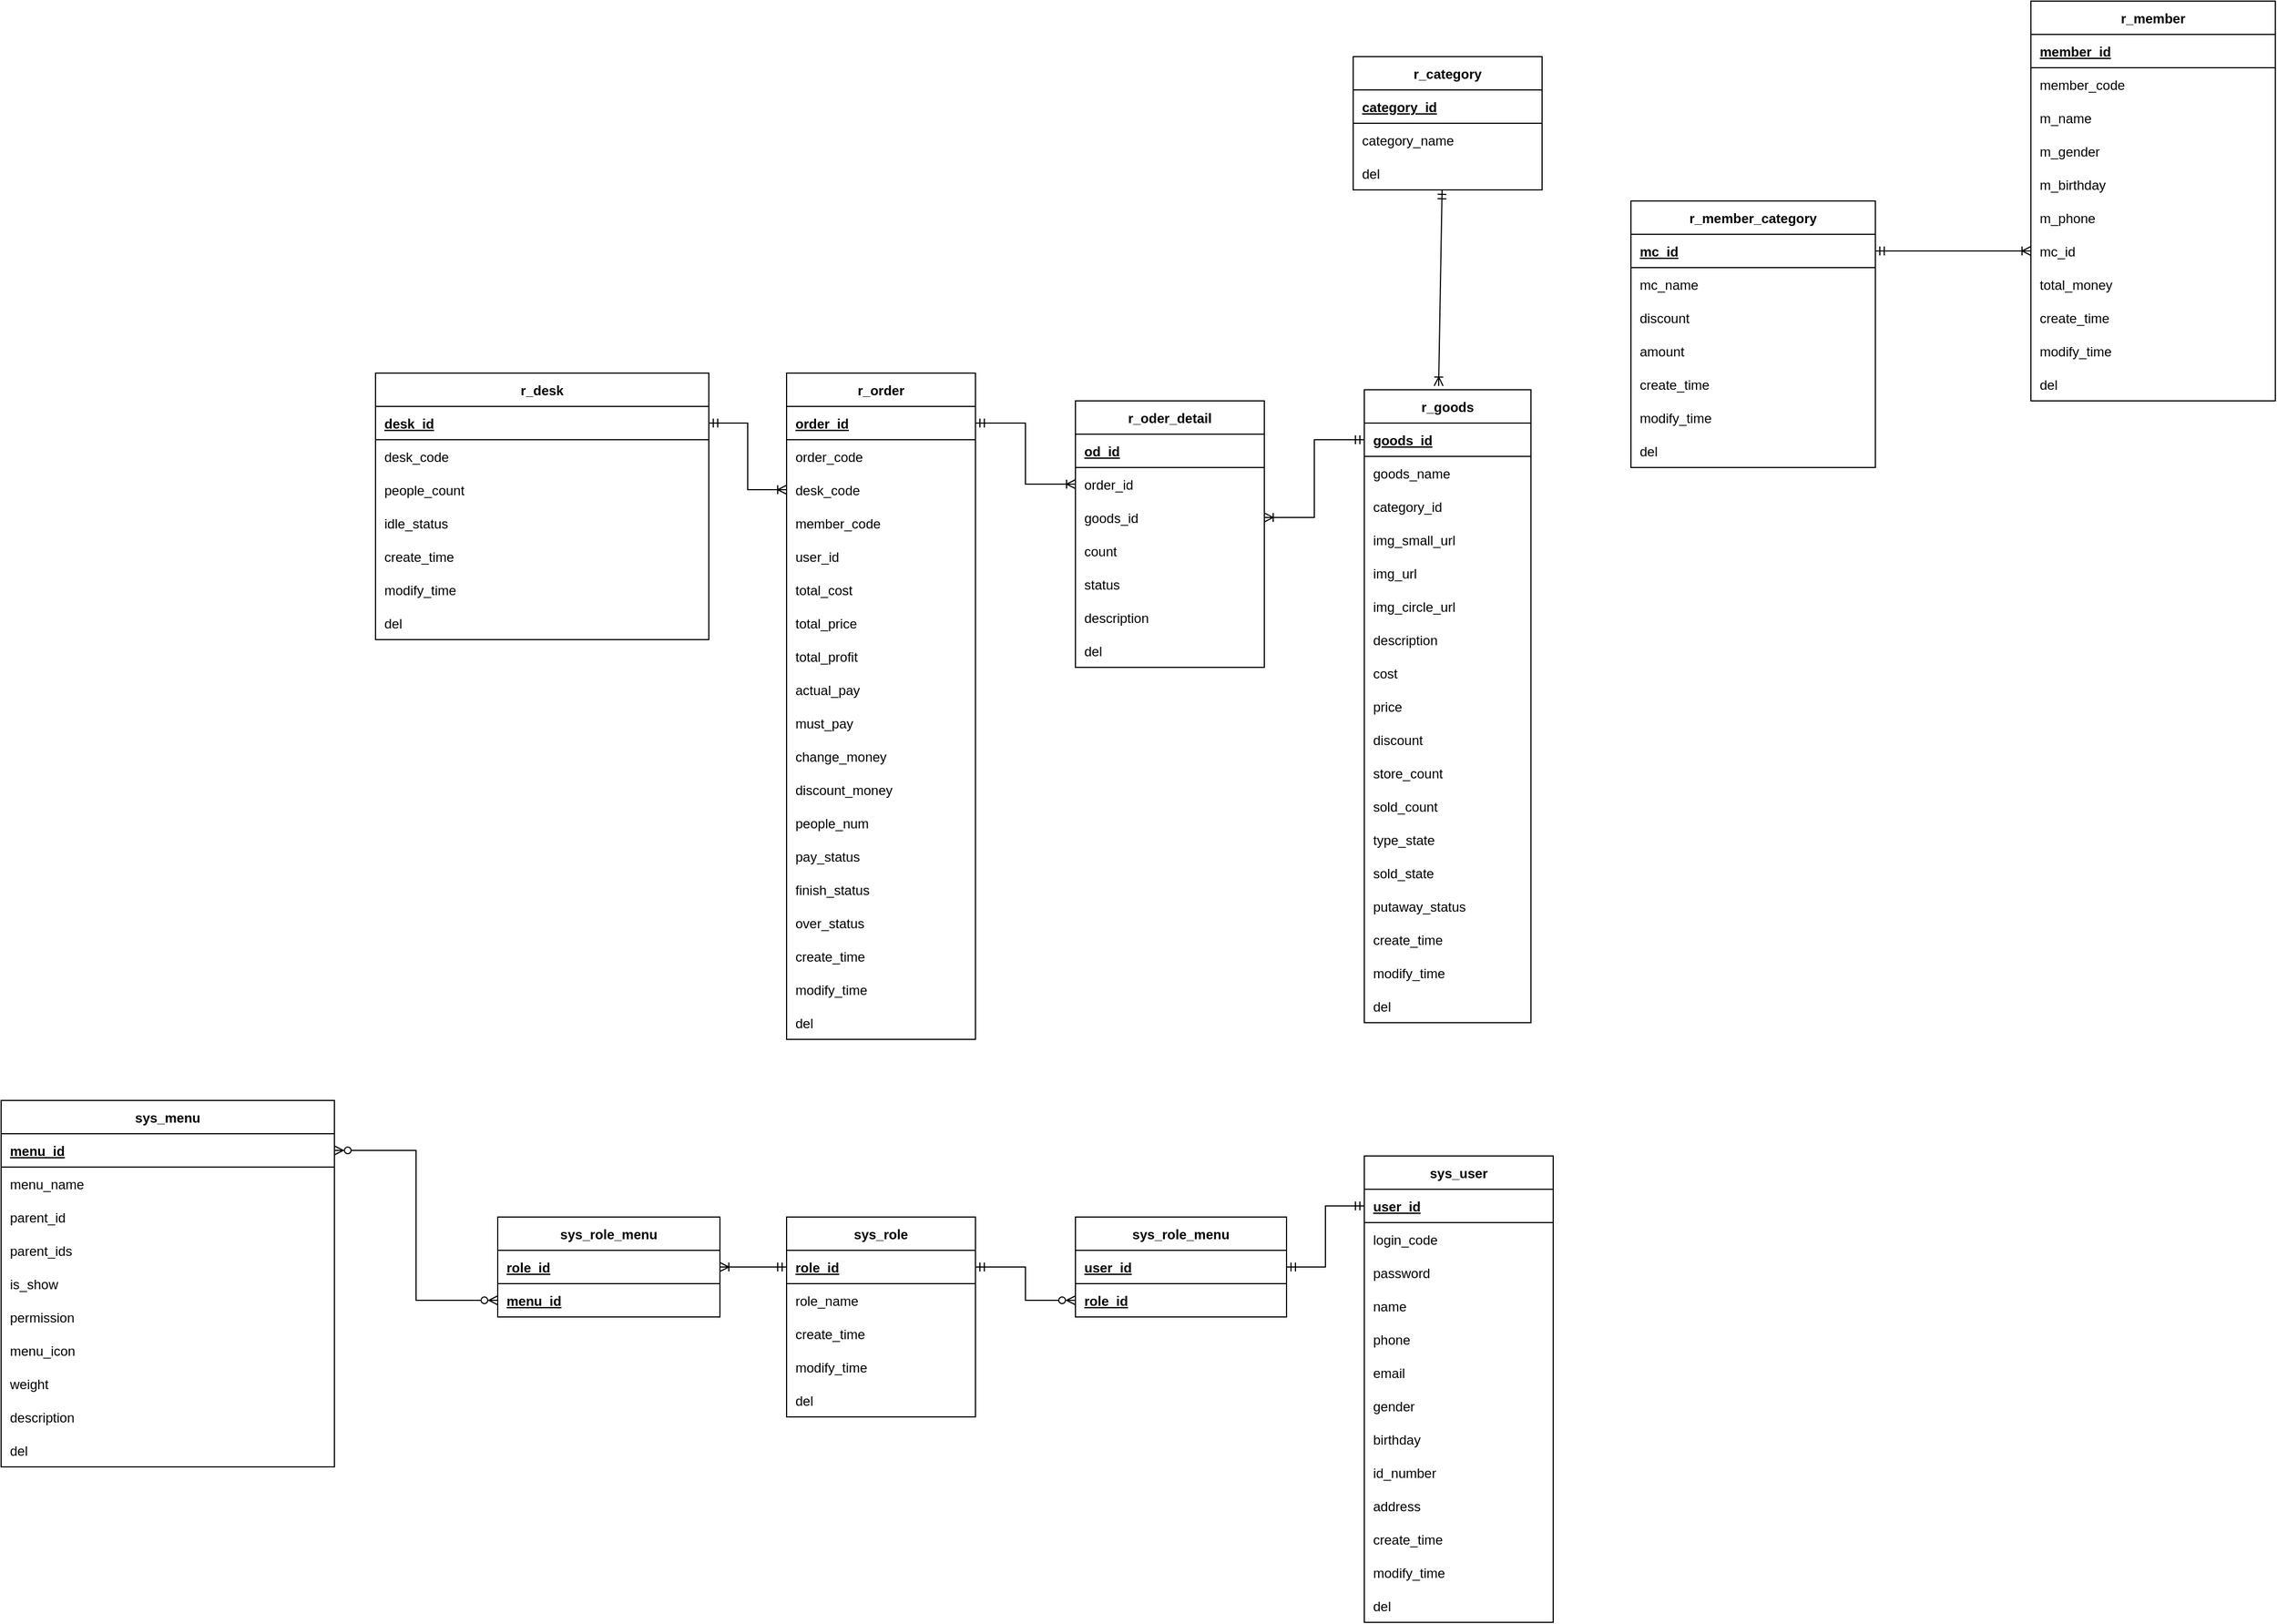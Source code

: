 <mxfile version="17.4.5" type="github">
  <diagram id="R2lEEEUBdFMjLlhIrx00" name="Page-1">
    <mxGraphModel dx="2836" dy="732" grid="1" gridSize="10" guides="1" tooltips="1" connect="1" arrows="1" fold="1" page="1" pageScale="1" pageWidth="1654" pageHeight="2336" math="0" shadow="0" extFonts="Permanent Marker^https://fonts.googleapis.com/css?family=Permanent+Marker">
      <root>
        <mxCell id="0" />
        <mxCell id="1" parent="0" />
        <mxCell id="C-vyLk0tnHw3VtMMgP7b-2" value="r_desk" style="shape=table;startSize=30;container=1;collapsible=1;childLayout=tableLayout;fixedRows=1;rowLines=0;fontStyle=1;align=center;resizeLast=1;" parent="1" vertex="1">
          <mxGeometry x="-640" y="395" width="300" height="240" as="geometry" />
        </mxCell>
        <mxCell id="C-vyLk0tnHw3VtMMgP7b-3" value="" style="shape=partialRectangle;collapsible=0;dropTarget=0;pointerEvents=0;fillColor=none;points=[[0,0.5],[1,0.5]];portConstraint=eastwest;top=0;left=0;right=0;bottom=1;" parent="C-vyLk0tnHw3VtMMgP7b-2" vertex="1">
          <mxGeometry y="30" width="300" height="30" as="geometry" />
        </mxCell>
        <mxCell id="C-vyLk0tnHw3VtMMgP7b-5" value="desk_id" style="shape=partialRectangle;overflow=hidden;connectable=0;fillColor=none;top=0;left=0;bottom=0;right=0;align=left;spacingLeft=6;fontStyle=5;" parent="C-vyLk0tnHw3VtMMgP7b-3" vertex="1">
          <mxGeometry width="300" height="30" as="geometry">
            <mxRectangle width="300" height="30" as="alternateBounds" />
          </mxGeometry>
        </mxCell>
        <mxCell id="C-vyLk0tnHw3VtMMgP7b-6" value="" style="shape=partialRectangle;collapsible=0;dropTarget=0;pointerEvents=0;fillColor=none;points=[[0,0.5],[1,0.5]];portConstraint=eastwest;top=0;left=0;right=0;bottom=0;" parent="C-vyLk0tnHw3VtMMgP7b-2" vertex="1">
          <mxGeometry y="60" width="300" height="30" as="geometry" />
        </mxCell>
        <mxCell id="C-vyLk0tnHw3VtMMgP7b-8" value="desk_code" style="shape=partialRectangle;overflow=hidden;connectable=0;fillColor=none;top=0;left=0;bottom=0;right=0;align=left;spacingLeft=6;" parent="C-vyLk0tnHw3VtMMgP7b-6" vertex="1">
          <mxGeometry width="300" height="30" as="geometry">
            <mxRectangle width="300" height="30" as="alternateBounds" />
          </mxGeometry>
        </mxCell>
        <mxCell id="C-vyLk0tnHw3VtMMgP7b-9" value="" style="shape=partialRectangle;collapsible=0;dropTarget=0;pointerEvents=0;fillColor=none;points=[[0,0.5],[1,0.5]];portConstraint=eastwest;top=0;left=0;right=0;bottom=0;" parent="C-vyLk0tnHw3VtMMgP7b-2" vertex="1">
          <mxGeometry y="90" width="300" height="30" as="geometry" />
        </mxCell>
        <mxCell id="C-vyLk0tnHw3VtMMgP7b-11" value="people_count" style="shape=partialRectangle;overflow=hidden;connectable=0;fillColor=none;top=0;left=0;bottom=0;right=0;align=left;spacingLeft=6;" parent="C-vyLk0tnHw3VtMMgP7b-9" vertex="1">
          <mxGeometry width="300" height="30" as="geometry">
            <mxRectangle width="300" height="30" as="alternateBounds" />
          </mxGeometry>
        </mxCell>
        <mxCell id="zLmcnbt2C2XymohQCuJa-201" style="shape=partialRectangle;collapsible=0;dropTarget=0;pointerEvents=0;fillColor=none;points=[[0,0.5],[1,0.5]];portConstraint=eastwest;top=0;left=0;right=0;bottom=0;" parent="C-vyLk0tnHw3VtMMgP7b-2" vertex="1">
          <mxGeometry y="120" width="300" height="30" as="geometry" />
        </mxCell>
        <mxCell id="zLmcnbt2C2XymohQCuJa-203" value="idle_status" style="shape=partialRectangle;overflow=hidden;connectable=0;fillColor=none;top=0;left=0;bottom=0;right=0;align=left;spacingLeft=6;" parent="zLmcnbt2C2XymohQCuJa-201" vertex="1">
          <mxGeometry width="300" height="30" as="geometry">
            <mxRectangle width="300" height="30" as="alternateBounds" />
          </mxGeometry>
        </mxCell>
        <mxCell id="zLmcnbt2C2XymohQCuJa-198" style="shape=partialRectangle;collapsible=0;dropTarget=0;pointerEvents=0;fillColor=none;points=[[0,0.5],[1,0.5]];portConstraint=eastwest;top=0;left=0;right=0;bottom=0;" parent="C-vyLk0tnHw3VtMMgP7b-2" vertex="1">
          <mxGeometry y="150" width="300" height="30" as="geometry" />
        </mxCell>
        <mxCell id="zLmcnbt2C2XymohQCuJa-200" value="create_time" style="shape=partialRectangle;overflow=hidden;connectable=0;fillColor=none;top=0;left=0;bottom=0;right=0;align=left;spacingLeft=6;" parent="zLmcnbt2C2XymohQCuJa-198" vertex="1">
          <mxGeometry width="300" height="30" as="geometry">
            <mxRectangle width="300" height="30" as="alternateBounds" />
          </mxGeometry>
        </mxCell>
        <mxCell id="zLmcnbt2C2XymohQCuJa-195" style="shape=partialRectangle;collapsible=0;dropTarget=0;pointerEvents=0;fillColor=none;points=[[0,0.5],[1,0.5]];portConstraint=eastwest;top=0;left=0;right=0;bottom=0;" parent="C-vyLk0tnHw3VtMMgP7b-2" vertex="1">
          <mxGeometry y="180" width="300" height="30" as="geometry" />
        </mxCell>
        <mxCell id="zLmcnbt2C2XymohQCuJa-197" value="modify_time" style="shape=partialRectangle;overflow=hidden;connectable=0;fillColor=none;top=0;left=0;bottom=0;right=0;align=left;spacingLeft=6;" parent="zLmcnbt2C2XymohQCuJa-195" vertex="1">
          <mxGeometry width="300" height="30" as="geometry">
            <mxRectangle width="300" height="30" as="alternateBounds" />
          </mxGeometry>
        </mxCell>
        <mxCell id="zLmcnbt2C2XymohQCuJa-192" style="shape=partialRectangle;collapsible=0;dropTarget=0;pointerEvents=0;fillColor=none;points=[[0,0.5],[1,0.5]];portConstraint=eastwest;top=0;left=0;right=0;bottom=0;" parent="C-vyLk0tnHw3VtMMgP7b-2" vertex="1">
          <mxGeometry y="210" width="300" height="30" as="geometry" />
        </mxCell>
        <mxCell id="zLmcnbt2C2XymohQCuJa-194" value="del" style="shape=partialRectangle;overflow=hidden;connectable=0;fillColor=none;top=0;left=0;bottom=0;right=0;align=left;spacingLeft=6;" parent="zLmcnbt2C2XymohQCuJa-192" vertex="1">
          <mxGeometry width="300" height="30" as="geometry">
            <mxRectangle width="300" height="30" as="alternateBounds" />
          </mxGeometry>
        </mxCell>
        <mxCell id="C-vyLk0tnHw3VtMMgP7b-23" value="r_category" style="shape=table;startSize=30;container=1;collapsible=1;childLayout=tableLayout;fixedRows=1;rowLines=0;fontStyle=1;align=center;resizeLast=1;" parent="1" vertex="1">
          <mxGeometry x="240" y="110" width="170" height="120" as="geometry">
            <mxRectangle x="10" y="130" width="80" height="30" as="alternateBounds" />
          </mxGeometry>
        </mxCell>
        <mxCell id="C-vyLk0tnHw3VtMMgP7b-24" value="" style="shape=partialRectangle;collapsible=0;dropTarget=0;pointerEvents=0;fillColor=none;points=[[0,0.5],[1,0.5]];portConstraint=eastwest;top=0;left=0;right=0;bottom=1;" parent="C-vyLk0tnHw3VtMMgP7b-23" vertex="1">
          <mxGeometry y="30" width="170" height="30" as="geometry" />
        </mxCell>
        <mxCell id="C-vyLk0tnHw3VtMMgP7b-26" value="category_id" style="shape=partialRectangle;overflow=hidden;connectable=0;fillColor=none;top=0;left=0;bottom=0;right=0;align=left;spacingLeft=6;fontStyle=5;" parent="C-vyLk0tnHw3VtMMgP7b-24" vertex="1">
          <mxGeometry width="170" height="30" as="geometry">
            <mxRectangle width="170" height="30" as="alternateBounds" />
          </mxGeometry>
        </mxCell>
        <mxCell id="C-vyLk0tnHw3VtMMgP7b-27" value="" style="shape=partialRectangle;collapsible=0;dropTarget=0;pointerEvents=0;fillColor=none;points=[[0,0.5],[1,0.5]];portConstraint=eastwest;top=0;left=0;right=0;bottom=0;" parent="C-vyLk0tnHw3VtMMgP7b-23" vertex="1">
          <mxGeometry y="60" width="170" height="30" as="geometry" />
        </mxCell>
        <mxCell id="C-vyLk0tnHw3VtMMgP7b-29" value="category_name" style="shape=partialRectangle;overflow=hidden;connectable=0;fillColor=none;top=0;left=0;bottom=0;right=0;align=left;spacingLeft=6;" parent="C-vyLk0tnHw3VtMMgP7b-27" vertex="1">
          <mxGeometry width="170" height="30" as="geometry">
            <mxRectangle width="170" height="30" as="alternateBounds" />
          </mxGeometry>
        </mxCell>
        <mxCell id="Ik8xLsnQjW7qYS4bN6qw-8" style="shape=partialRectangle;collapsible=0;dropTarget=0;pointerEvents=0;fillColor=none;points=[[0,0.5],[1,0.5]];portConstraint=eastwest;top=0;left=0;right=0;bottom=0;" parent="C-vyLk0tnHw3VtMMgP7b-23" vertex="1">
          <mxGeometry y="90" width="170" height="30" as="geometry" />
        </mxCell>
        <mxCell id="Ik8xLsnQjW7qYS4bN6qw-10" value="del" style="shape=partialRectangle;overflow=hidden;connectable=0;fillColor=none;top=0;left=0;bottom=0;right=0;align=left;spacingLeft=6;" parent="Ik8xLsnQjW7qYS4bN6qw-8" vertex="1">
          <mxGeometry width="170" height="30" as="geometry">
            <mxRectangle width="170" height="30" as="alternateBounds" />
          </mxGeometry>
        </mxCell>
        <mxCell id="zLmcnbt2C2XymohQCuJa-1" value="r_goods" style="shape=table;startSize=30;container=1;collapsible=1;childLayout=tableLayout;fixedRows=1;rowLines=0;fontStyle=1;align=center;resizeLast=1;" parent="1" vertex="1">
          <mxGeometry x="250" y="410" width="150" height="570" as="geometry">
            <mxRectangle x="10" y="130" width="80" height="30" as="alternateBounds" />
          </mxGeometry>
        </mxCell>
        <mxCell id="zLmcnbt2C2XymohQCuJa-2" value="" style="shape=partialRectangle;collapsible=0;dropTarget=0;pointerEvents=0;fillColor=none;points=[[0,0.5],[1,0.5]];portConstraint=eastwest;top=0;left=0;right=0;bottom=1;" parent="zLmcnbt2C2XymohQCuJa-1" vertex="1">
          <mxGeometry y="30" width="150" height="30" as="geometry" />
        </mxCell>
        <mxCell id="zLmcnbt2C2XymohQCuJa-4" value="goods_id" style="shape=partialRectangle;overflow=hidden;connectable=0;fillColor=none;top=0;left=0;bottom=0;right=0;align=left;spacingLeft=6;fontStyle=5;" parent="zLmcnbt2C2XymohQCuJa-2" vertex="1">
          <mxGeometry width="150" height="30" as="geometry">
            <mxRectangle width="150" height="30" as="alternateBounds" />
          </mxGeometry>
        </mxCell>
        <mxCell id="zLmcnbt2C2XymohQCuJa-5" value="" style="shape=partialRectangle;collapsible=0;dropTarget=0;pointerEvents=0;fillColor=none;points=[[0,0.5],[1,0.5]];portConstraint=eastwest;top=0;left=0;right=0;bottom=0;" parent="zLmcnbt2C2XymohQCuJa-1" vertex="1">
          <mxGeometry y="60" width="150" height="30" as="geometry" />
        </mxCell>
        <mxCell id="zLmcnbt2C2XymohQCuJa-7" value="goods_name" style="shape=partialRectangle;overflow=hidden;connectable=0;fillColor=none;top=0;left=0;bottom=0;right=0;align=left;spacingLeft=6;" parent="zLmcnbt2C2XymohQCuJa-5" vertex="1">
          <mxGeometry width="150" height="30" as="geometry">
            <mxRectangle width="150" height="30" as="alternateBounds" />
          </mxGeometry>
        </mxCell>
        <mxCell id="zLmcnbt2C2XymohQCuJa-8" style="shape=partialRectangle;collapsible=0;dropTarget=0;pointerEvents=0;fillColor=none;points=[[0,0.5],[1,0.5]];portConstraint=eastwest;top=0;left=0;right=0;bottom=0;" parent="zLmcnbt2C2XymohQCuJa-1" vertex="1">
          <mxGeometry y="90" width="150" height="30" as="geometry" />
        </mxCell>
        <mxCell id="zLmcnbt2C2XymohQCuJa-10" value="category_id" style="shape=partialRectangle;overflow=hidden;connectable=0;fillColor=none;top=0;left=0;bottom=0;right=0;align=left;spacingLeft=6;" parent="zLmcnbt2C2XymohQCuJa-8" vertex="1">
          <mxGeometry width="150" height="30" as="geometry">
            <mxRectangle width="150" height="30" as="alternateBounds" />
          </mxGeometry>
        </mxCell>
        <mxCell id="zLmcnbt2C2XymohQCuJa-29" style="shape=partialRectangle;collapsible=0;dropTarget=0;pointerEvents=0;fillColor=none;points=[[0,0.5],[1,0.5]];portConstraint=eastwest;top=0;left=0;right=0;bottom=0;" parent="zLmcnbt2C2XymohQCuJa-1" vertex="1">
          <mxGeometry y="120" width="150" height="30" as="geometry" />
        </mxCell>
        <mxCell id="zLmcnbt2C2XymohQCuJa-31" value="img_small_url" style="shape=partialRectangle;overflow=hidden;connectable=0;fillColor=none;top=0;left=0;bottom=0;right=0;align=left;spacingLeft=6;" parent="zLmcnbt2C2XymohQCuJa-29" vertex="1">
          <mxGeometry width="150" height="30" as="geometry">
            <mxRectangle width="150" height="30" as="alternateBounds" />
          </mxGeometry>
        </mxCell>
        <mxCell id="zLmcnbt2C2XymohQCuJa-26" style="shape=partialRectangle;collapsible=0;dropTarget=0;pointerEvents=0;fillColor=none;points=[[0,0.5],[1,0.5]];portConstraint=eastwest;top=0;left=0;right=0;bottom=0;" parent="zLmcnbt2C2XymohQCuJa-1" vertex="1">
          <mxGeometry y="150" width="150" height="30" as="geometry" />
        </mxCell>
        <mxCell id="zLmcnbt2C2XymohQCuJa-28" value="img_url" style="shape=partialRectangle;overflow=hidden;connectable=0;fillColor=none;top=0;left=0;bottom=0;right=0;align=left;spacingLeft=6;" parent="zLmcnbt2C2XymohQCuJa-26" vertex="1">
          <mxGeometry width="150" height="30" as="geometry">
            <mxRectangle width="150" height="30" as="alternateBounds" />
          </mxGeometry>
        </mxCell>
        <mxCell id="zLmcnbt2C2XymohQCuJa-23" style="shape=partialRectangle;collapsible=0;dropTarget=0;pointerEvents=0;fillColor=none;points=[[0,0.5],[1,0.5]];portConstraint=eastwest;top=0;left=0;right=0;bottom=0;" parent="zLmcnbt2C2XymohQCuJa-1" vertex="1">
          <mxGeometry y="180" width="150" height="30" as="geometry" />
        </mxCell>
        <mxCell id="zLmcnbt2C2XymohQCuJa-25" value="img_circle_url" style="shape=partialRectangle;overflow=hidden;connectable=0;fillColor=none;top=0;left=0;bottom=0;right=0;align=left;spacingLeft=6;" parent="zLmcnbt2C2XymohQCuJa-23" vertex="1">
          <mxGeometry width="150" height="30" as="geometry">
            <mxRectangle width="150" height="30" as="alternateBounds" />
          </mxGeometry>
        </mxCell>
        <mxCell id="zLmcnbt2C2XymohQCuJa-20" style="shape=partialRectangle;collapsible=0;dropTarget=0;pointerEvents=0;fillColor=none;points=[[0,0.5],[1,0.5]];portConstraint=eastwest;top=0;left=0;right=0;bottom=0;" parent="zLmcnbt2C2XymohQCuJa-1" vertex="1">
          <mxGeometry y="210" width="150" height="30" as="geometry" />
        </mxCell>
        <mxCell id="zLmcnbt2C2XymohQCuJa-22" value="description" style="shape=partialRectangle;overflow=hidden;connectable=0;fillColor=none;top=0;left=0;bottom=0;right=0;align=left;spacingLeft=6;" parent="zLmcnbt2C2XymohQCuJa-20" vertex="1">
          <mxGeometry width="150" height="30" as="geometry">
            <mxRectangle width="150" height="30" as="alternateBounds" />
          </mxGeometry>
        </mxCell>
        <mxCell id="zLmcnbt2C2XymohQCuJa-17" style="shape=partialRectangle;collapsible=0;dropTarget=0;pointerEvents=0;fillColor=none;points=[[0,0.5],[1,0.5]];portConstraint=eastwest;top=0;left=0;right=0;bottom=0;" parent="zLmcnbt2C2XymohQCuJa-1" vertex="1">
          <mxGeometry y="240" width="150" height="30" as="geometry" />
        </mxCell>
        <mxCell id="zLmcnbt2C2XymohQCuJa-19" value="cost" style="shape=partialRectangle;overflow=hidden;connectable=0;fillColor=none;top=0;left=0;bottom=0;right=0;align=left;spacingLeft=6;" parent="zLmcnbt2C2XymohQCuJa-17" vertex="1">
          <mxGeometry width="150" height="30" as="geometry">
            <mxRectangle width="150" height="30" as="alternateBounds" />
          </mxGeometry>
        </mxCell>
        <mxCell id="zLmcnbt2C2XymohQCuJa-14" style="shape=partialRectangle;collapsible=0;dropTarget=0;pointerEvents=0;fillColor=none;points=[[0,0.5],[1,0.5]];portConstraint=eastwest;top=0;left=0;right=0;bottom=0;" parent="zLmcnbt2C2XymohQCuJa-1" vertex="1">
          <mxGeometry y="270" width="150" height="30" as="geometry" />
        </mxCell>
        <mxCell id="zLmcnbt2C2XymohQCuJa-16" value="price" style="shape=partialRectangle;overflow=hidden;connectable=0;fillColor=none;top=0;left=0;bottom=0;right=0;align=left;spacingLeft=6;" parent="zLmcnbt2C2XymohQCuJa-14" vertex="1">
          <mxGeometry width="150" height="30" as="geometry">
            <mxRectangle width="150" height="30" as="alternateBounds" />
          </mxGeometry>
        </mxCell>
        <mxCell id="zLmcnbt2C2XymohQCuJa-11" style="shape=partialRectangle;collapsible=0;dropTarget=0;pointerEvents=0;fillColor=none;points=[[0,0.5],[1,0.5]];portConstraint=eastwest;top=0;left=0;right=0;bottom=0;" parent="zLmcnbt2C2XymohQCuJa-1" vertex="1">
          <mxGeometry y="300" width="150" height="30" as="geometry" />
        </mxCell>
        <mxCell id="zLmcnbt2C2XymohQCuJa-13" value="discount" style="shape=partialRectangle;overflow=hidden;connectable=0;fillColor=none;top=0;left=0;bottom=0;right=0;align=left;spacingLeft=6;" parent="zLmcnbt2C2XymohQCuJa-11" vertex="1">
          <mxGeometry width="150" height="30" as="geometry">
            <mxRectangle width="150" height="30" as="alternateBounds" />
          </mxGeometry>
        </mxCell>
        <mxCell id="zLmcnbt2C2XymohQCuJa-41" style="shape=partialRectangle;collapsible=0;dropTarget=0;pointerEvents=0;fillColor=none;points=[[0,0.5],[1,0.5]];portConstraint=eastwest;top=0;left=0;right=0;bottom=0;" parent="zLmcnbt2C2XymohQCuJa-1" vertex="1">
          <mxGeometry y="330" width="150" height="30" as="geometry" />
        </mxCell>
        <mxCell id="zLmcnbt2C2XymohQCuJa-43" value="store_count" style="shape=partialRectangle;overflow=hidden;connectable=0;fillColor=none;top=0;left=0;bottom=0;right=0;align=left;spacingLeft=6;" parent="zLmcnbt2C2XymohQCuJa-41" vertex="1">
          <mxGeometry width="150" height="30" as="geometry">
            <mxRectangle width="150" height="30" as="alternateBounds" />
          </mxGeometry>
        </mxCell>
        <mxCell id="zLmcnbt2C2XymohQCuJa-38" style="shape=partialRectangle;collapsible=0;dropTarget=0;pointerEvents=0;fillColor=none;points=[[0,0.5],[1,0.5]];portConstraint=eastwest;top=0;left=0;right=0;bottom=0;" parent="zLmcnbt2C2XymohQCuJa-1" vertex="1">
          <mxGeometry y="360" width="150" height="30" as="geometry" />
        </mxCell>
        <mxCell id="zLmcnbt2C2XymohQCuJa-40" value="sold_count" style="shape=partialRectangle;overflow=hidden;connectable=0;fillColor=none;top=0;left=0;bottom=0;right=0;align=left;spacingLeft=6;" parent="zLmcnbt2C2XymohQCuJa-38" vertex="1">
          <mxGeometry width="150" height="30" as="geometry">
            <mxRectangle width="150" height="30" as="alternateBounds" />
          </mxGeometry>
        </mxCell>
        <mxCell id="zLmcnbt2C2XymohQCuJa-35" style="shape=partialRectangle;collapsible=0;dropTarget=0;pointerEvents=0;fillColor=none;points=[[0,0.5],[1,0.5]];portConstraint=eastwest;top=0;left=0;right=0;bottom=0;" parent="zLmcnbt2C2XymohQCuJa-1" vertex="1">
          <mxGeometry y="390" width="150" height="30" as="geometry" />
        </mxCell>
        <mxCell id="zLmcnbt2C2XymohQCuJa-37" value="type_state" style="shape=partialRectangle;overflow=hidden;connectable=0;fillColor=none;top=0;left=0;bottom=0;right=0;align=left;spacingLeft=6;" parent="zLmcnbt2C2XymohQCuJa-35" vertex="1">
          <mxGeometry width="150" height="30" as="geometry">
            <mxRectangle width="150" height="30" as="alternateBounds" />
          </mxGeometry>
        </mxCell>
        <mxCell id="zLmcnbt2C2XymohQCuJa-32" style="shape=partialRectangle;collapsible=0;dropTarget=0;pointerEvents=0;fillColor=none;points=[[0,0.5],[1,0.5]];portConstraint=eastwest;top=0;left=0;right=0;bottom=0;" parent="zLmcnbt2C2XymohQCuJa-1" vertex="1">
          <mxGeometry y="420" width="150" height="30" as="geometry" />
        </mxCell>
        <mxCell id="zLmcnbt2C2XymohQCuJa-34" value="sold_state" style="shape=partialRectangle;overflow=hidden;connectable=0;fillColor=none;top=0;left=0;bottom=0;right=0;align=left;spacingLeft=6;" parent="zLmcnbt2C2XymohQCuJa-32" vertex="1">
          <mxGeometry width="150" height="30" as="geometry">
            <mxRectangle width="150" height="30" as="alternateBounds" />
          </mxGeometry>
        </mxCell>
        <mxCell id="zLmcnbt2C2XymohQCuJa-47" style="shape=partialRectangle;collapsible=0;dropTarget=0;pointerEvents=0;fillColor=none;points=[[0,0.5],[1,0.5]];portConstraint=eastwest;top=0;left=0;right=0;bottom=0;" parent="zLmcnbt2C2XymohQCuJa-1" vertex="1">
          <mxGeometry y="450" width="150" height="30" as="geometry" />
        </mxCell>
        <mxCell id="zLmcnbt2C2XymohQCuJa-49" value="putaway_status" style="shape=partialRectangle;overflow=hidden;connectable=0;fillColor=none;top=0;left=0;bottom=0;right=0;align=left;spacingLeft=6;" parent="zLmcnbt2C2XymohQCuJa-47" vertex="1">
          <mxGeometry width="150" height="30" as="geometry">
            <mxRectangle width="150" height="30" as="alternateBounds" />
          </mxGeometry>
        </mxCell>
        <mxCell id="zLmcnbt2C2XymohQCuJa-44" style="shape=partialRectangle;collapsible=0;dropTarget=0;pointerEvents=0;fillColor=none;points=[[0,0.5],[1,0.5]];portConstraint=eastwest;top=0;left=0;right=0;bottom=0;" parent="zLmcnbt2C2XymohQCuJa-1" vertex="1">
          <mxGeometry y="480" width="150" height="30" as="geometry" />
        </mxCell>
        <mxCell id="zLmcnbt2C2XymohQCuJa-46" value="create_time" style="shape=partialRectangle;overflow=hidden;connectable=0;fillColor=none;top=0;left=0;bottom=0;right=0;align=left;spacingLeft=6;" parent="zLmcnbt2C2XymohQCuJa-44" vertex="1">
          <mxGeometry width="150" height="30" as="geometry">
            <mxRectangle width="150" height="30" as="alternateBounds" />
          </mxGeometry>
        </mxCell>
        <mxCell id="zLmcnbt2C2XymohQCuJa-177" style="shape=partialRectangle;collapsible=0;dropTarget=0;pointerEvents=0;fillColor=none;points=[[0,0.5],[1,0.5]];portConstraint=eastwest;top=0;left=0;right=0;bottom=0;" parent="zLmcnbt2C2XymohQCuJa-1" vertex="1">
          <mxGeometry y="510" width="150" height="30" as="geometry" />
        </mxCell>
        <mxCell id="zLmcnbt2C2XymohQCuJa-179" value="modify_time" style="shape=partialRectangle;overflow=hidden;connectable=0;fillColor=none;top=0;left=0;bottom=0;right=0;align=left;spacingLeft=6;" parent="zLmcnbt2C2XymohQCuJa-177" vertex="1">
          <mxGeometry width="150" height="30" as="geometry">
            <mxRectangle width="150" height="30" as="alternateBounds" />
          </mxGeometry>
        </mxCell>
        <mxCell id="zLmcnbt2C2XymohQCuJa-174" style="shape=partialRectangle;collapsible=0;dropTarget=0;pointerEvents=0;fillColor=none;points=[[0,0.5],[1,0.5]];portConstraint=eastwest;top=0;left=0;right=0;bottom=0;" parent="zLmcnbt2C2XymohQCuJa-1" vertex="1">
          <mxGeometry y="540" width="150" height="30" as="geometry" />
        </mxCell>
        <mxCell id="zLmcnbt2C2XymohQCuJa-176" value="del" style="shape=partialRectangle;overflow=hidden;connectable=0;fillColor=none;top=0;left=0;bottom=0;right=0;align=left;spacingLeft=6;" parent="zLmcnbt2C2XymohQCuJa-174" vertex="1">
          <mxGeometry width="150" height="30" as="geometry">
            <mxRectangle width="150" height="30" as="alternateBounds" />
          </mxGeometry>
        </mxCell>
        <mxCell id="zLmcnbt2C2XymohQCuJa-50" value="r_oder_detail" style="shape=table;startSize=30;container=1;collapsible=1;childLayout=tableLayout;fixedRows=1;rowLines=0;fontStyle=1;align=center;resizeLast=1;" parent="1" vertex="1">
          <mxGeometry x="-10" y="420" width="170" height="240" as="geometry">
            <mxRectangle x="10" y="130" width="80" height="30" as="alternateBounds" />
          </mxGeometry>
        </mxCell>
        <mxCell id="zLmcnbt2C2XymohQCuJa-51" value="" style="shape=partialRectangle;collapsible=0;dropTarget=0;pointerEvents=0;fillColor=none;points=[[0,0.5],[1,0.5]];portConstraint=eastwest;top=0;left=0;right=0;bottom=1;" parent="zLmcnbt2C2XymohQCuJa-50" vertex="1">
          <mxGeometry y="30" width="170" height="30" as="geometry" />
        </mxCell>
        <mxCell id="zLmcnbt2C2XymohQCuJa-53" value="od_id" style="shape=partialRectangle;overflow=hidden;connectable=0;fillColor=none;top=0;left=0;bottom=0;right=0;align=left;spacingLeft=6;fontStyle=5;" parent="zLmcnbt2C2XymohQCuJa-51" vertex="1">
          <mxGeometry width="170" height="30" as="geometry">
            <mxRectangle width="170" height="30" as="alternateBounds" />
          </mxGeometry>
        </mxCell>
        <mxCell id="zLmcnbt2C2XymohQCuJa-54" value="" style="shape=partialRectangle;collapsible=0;dropTarget=0;pointerEvents=0;fillColor=none;points=[[0,0.5],[1,0.5]];portConstraint=eastwest;top=0;left=0;right=0;bottom=0;" parent="zLmcnbt2C2XymohQCuJa-50" vertex="1">
          <mxGeometry y="60" width="170" height="30" as="geometry" />
        </mxCell>
        <mxCell id="zLmcnbt2C2XymohQCuJa-56" value="order_id" style="shape=partialRectangle;overflow=hidden;connectable=0;fillColor=none;top=0;left=0;bottom=0;right=0;align=left;spacingLeft=6;" parent="zLmcnbt2C2XymohQCuJa-54" vertex="1">
          <mxGeometry width="170" height="30" as="geometry">
            <mxRectangle width="170" height="30" as="alternateBounds" />
          </mxGeometry>
        </mxCell>
        <mxCell id="zLmcnbt2C2XymohQCuJa-57" style="shape=partialRectangle;collapsible=0;dropTarget=0;pointerEvents=0;fillColor=none;points=[[0,0.5],[1,0.5]];portConstraint=eastwest;top=0;left=0;right=0;bottom=0;" parent="zLmcnbt2C2XymohQCuJa-50" vertex="1">
          <mxGeometry y="90" width="170" height="30" as="geometry" />
        </mxCell>
        <mxCell id="zLmcnbt2C2XymohQCuJa-59" value="goods_id" style="shape=partialRectangle;overflow=hidden;connectable=0;fillColor=none;top=0;left=0;bottom=0;right=0;align=left;spacingLeft=6;" parent="zLmcnbt2C2XymohQCuJa-57" vertex="1">
          <mxGeometry width="170" height="30" as="geometry">
            <mxRectangle width="170" height="30" as="alternateBounds" />
          </mxGeometry>
        </mxCell>
        <mxCell id="zLmcnbt2C2XymohQCuJa-66" style="shape=partialRectangle;collapsible=0;dropTarget=0;pointerEvents=0;fillColor=none;points=[[0,0.5],[1,0.5]];portConstraint=eastwest;top=0;left=0;right=0;bottom=0;" parent="zLmcnbt2C2XymohQCuJa-50" vertex="1">
          <mxGeometry y="120" width="170" height="30" as="geometry" />
        </mxCell>
        <mxCell id="zLmcnbt2C2XymohQCuJa-68" value="count" style="shape=partialRectangle;overflow=hidden;connectable=0;fillColor=none;top=0;left=0;bottom=0;right=0;align=left;spacingLeft=6;" parent="zLmcnbt2C2XymohQCuJa-66" vertex="1">
          <mxGeometry width="170" height="30" as="geometry">
            <mxRectangle width="170" height="30" as="alternateBounds" />
          </mxGeometry>
        </mxCell>
        <mxCell id="zLmcnbt2C2XymohQCuJa-63" style="shape=partialRectangle;collapsible=0;dropTarget=0;pointerEvents=0;fillColor=none;points=[[0,0.5],[1,0.5]];portConstraint=eastwest;top=0;left=0;right=0;bottom=0;" parent="zLmcnbt2C2XymohQCuJa-50" vertex="1">
          <mxGeometry y="150" width="170" height="30" as="geometry" />
        </mxCell>
        <mxCell id="zLmcnbt2C2XymohQCuJa-65" value="status" style="shape=partialRectangle;overflow=hidden;connectable=0;fillColor=none;top=0;left=0;bottom=0;right=0;align=left;spacingLeft=6;" parent="zLmcnbt2C2XymohQCuJa-63" vertex="1">
          <mxGeometry width="170" height="30" as="geometry">
            <mxRectangle width="170" height="30" as="alternateBounds" />
          </mxGeometry>
        </mxCell>
        <mxCell id="zLmcnbt2C2XymohQCuJa-60" style="shape=partialRectangle;collapsible=0;dropTarget=0;pointerEvents=0;fillColor=none;points=[[0,0.5],[1,0.5]];portConstraint=eastwest;top=0;left=0;right=0;bottom=0;" parent="zLmcnbt2C2XymohQCuJa-50" vertex="1">
          <mxGeometry y="180" width="170" height="30" as="geometry" />
        </mxCell>
        <mxCell id="zLmcnbt2C2XymohQCuJa-62" value="description" style="shape=partialRectangle;overflow=hidden;connectable=0;fillColor=none;top=0;left=0;bottom=0;right=0;align=left;spacingLeft=6;" parent="zLmcnbt2C2XymohQCuJa-60" vertex="1">
          <mxGeometry width="170" height="30" as="geometry">
            <mxRectangle width="170" height="30" as="alternateBounds" />
          </mxGeometry>
        </mxCell>
        <mxCell id="zLmcnbt2C2XymohQCuJa-69" style="shape=partialRectangle;collapsible=0;dropTarget=0;pointerEvents=0;fillColor=none;points=[[0,0.5],[1,0.5]];portConstraint=eastwest;top=0;left=0;right=0;bottom=0;" parent="zLmcnbt2C2XymohQCuJa-50" vertex="1">
          <mxGeometry y="210" width="170" height="30" as="geometry" />
        </mxCell>
        <mxCell id="zLmcnbt2C2XymohQCuJa-71" value="del" style="shape=partialRectangle;overflow=hidden;connectable=0;fillColor=none;top=0;left=0;bottom=0;right=0;align=left;spacingLeft=6;" parent="zLmcnbt2C2XymohQCuJa-69" vertex="1">
          <mxGeometry width="170" height="30" as="geometry">
            <mxRectangle width="170" height="30" as="alternateBounds" />
          </mxGeometry>
        </mxCell>
        <mxCell id="zLmcnbt2C2XymohQCuJa-72" value="r_member_category" style="shape=table;startSize=30;container=1;collapsible=1;childLayout=tableLayout;fixedRows=1;rowLines=0;fontStyle=1;align=center;resizeLast=1;" parent="1" vertex="1">
          <mxGeometry x="490" y="240" width="220" height="240" as="geometry" />
        </mxCell>
        <mxCell id="zLmcnbt2C2XymohQCuJa-73" value="" style="shape=partialRectangle;collapsible=0;dropTarget=0;pointerEvents=0;fillColor=none;points=[[0,0.5],[1,0.5]];portConstraint=eastwest;top=0;left=0;right=0;bottom=1;" parent="zLmcnbt2C2XymohQCuJa-72" vertex="1">
          <mxGeometry y="30" width="220" height="30" as="geometry" />
        </mxCell>
        <mxCell id="zLmcnbt2C2XymohQCuJa-75" value="mc_id" style="shape=partialRectangle;overflow=hidden;connectable=0;fillColor=none;top=0;left=0;bottom=0;right=0;align=left;spacingLeft=6;fontStyle=5;" parent="zLmcnbt2C2XymohQCuJa-73" vertex="1">
          <mxGeometry width="220" height="30" as="geometry">
            <mxRectangle width="220" height="30" as="alternateBounds" />
          </mxGeometry>
        </mxCell>
        <mxCell id="zLmcnbt2C2XymohQCuJa-76" value="" style="shape=partialRectangle;collapsible=0;dropTarget=0;pointerEvents=0;fillColor=none;points=[[0,0.5],[1,0.5]];portConstraint=eastwest;top=0;left=0;right=0;bottom=0;" parent="zLmcnbt2C2XymohQCuJa-72" vertex="1">
          <mxGeometry y="60" width="220" height="30" as="geometry" />
        </mxCell>
        <mxCell id="zLmcnbt2C2XymohQCuJa-78" value="mc_name" style="shape=partialRectangle;overflow=hidden;connectable=0;fillColor=none;top=0;left=0;bottom=0;right=0;align=left;spacingLeft=6;" parent="zLmcnbt2C2XymohQCuJa-76" vertex="1">
          <mxGeometry width="220" height="30" as="geometry">
            <mxRectangle width="220" height="30" as="alternateBounds" />
          </mxGeometry>
        </mxCell>
        <mxCell id="zLmcnbt2C2XymohQCuJa-79" value="" style="shape=partialRectangle;collapsible=0;dropTarget=0;pointerEvents=0;fillColor=none;points=[[0,0.5],[1,0.5]];portConstraint=eastwest;top=0;left=0;right=0;bottom=0;" parent="zLmcnbt2C2XymohQCuJa-72" vertex="1">
          <mxGeometry y="90" width="220" height="30" as="geometry" />
        </mxCell>
        <mxCell id="zLmcnbt2C2XymohQCuJa-81" value="discount" style="shape=partialRectangle;overflow=hidden;connectable=0;fillColor=none;top=0;left=0;bottom=0;right=0;align=left;spacingLeft=6;" parent="zLmcnbt2C2XymohQCuJa-79" vertex="1">
          <mxGeometry width="220" height="30" as="geometry">
            <mxRectangle width="220" height="30" as="alternateBounds" />
          </mxGeometry>
        </mxCell>
        <mxCell id="zLmcnbt2C2XymohQCuJa-91" style="shape=partialRectangle;collapsible=0;dropTarget=0;pointerEvents=0;fillColor=none;points=[[0,0.5],[1,0.5]];portConstraint=eastwest;top=0;left=0;right=0;bottom=0;" parent="zLmcnbt2C2XymohQCuJa-72" vertex="1">
          <mxGeometry y="120" width="220" height="30" as="geometry" />
        </mxCell>
        <mxCell id="zLmcnbt2C2XymohQCuJa-93" value="amount" style="shape=partialRectangle;overflow=hidden;connectable=0;fillColor=none;top=0;left=0;bottom=0;right=0;align=left;spacingLeft=6;" parent="zLmcnbt2C2XymohQCuJa-91" vertex="1">
          <mxGeometry width="220" height="30" as="geometry">
            <mxRectangle width="220" height="30" as="alternateBounds" />
          </mxGeometry>
        </mxCell>
        <mxCell id="zLmcnbt2C2XymohQCuJa-88" style="shape=partialRectangle;collapsible=0;dropTarget=0;pointerEvents=0;fillColor=none;points=[[0,0.5],[1,0.5]];portConstraint=eastwest;top=0;left=0;right=0;bottom=0;" parent="zLmcnbt2C2XymohQCuJa-72" vertex="1">
          <mxGeometry y="150" width="220" height="30" as="geometry" />
        </mxCell>
        <mxCell id="zLmcnbt2C2XymohQCuJa-90" value="create_time" style="shape=partialRectangle;overflow=hidden;connectable=0;fillColor=none;top=0;left=0;bottom=0;right=0;align=left;spacingLeft=6;" parent="zLmcnbt2C2XymohQCuJa-88" vertex="1">
          <mxGeometry width="220" height="30" as="geometry">
            <mxRectangle width="220" height="30" as="alternateBounds" />
          </mxGeometry>
        </mxCell>
        <mxCell id="zLmcnbt2C2XymohQCuJa-85" style="shape=partialRectangle;collapsible=0;dropTarget=0;pointerEvents=0;fillColor=none;points=[[0,0.5],[1,0.5]];portConstraint=eastwest;top=0;left=0;right=0;bottom=0;" parent="zLmcnbt2C2XymohQCuJa-72" vertex="1">
          <mxGeometry y="180" width="220" height="30" as="geometry" />
        </mxCell>
        <mxCell id="zLmcnbt2C2XymohQCuJa-87" value="modify_time" style="shape=partialRectangle;overflow=hidden;connectable=0;fillColor=none;top=0;left=0;bottom=0;right=0;align=left;spacingLeft=6;" parent="zLmcnbt2C2XymohQCuJa-85" vertex="1">
          <mxGeometry width="220" height="30" as="geometry">
            <mxRectangle width="220" height="30" as="alternateBounds" />
          </mxGeometry>
        </mxCell>
        <mxCell id="zLmcnbt2C2XymohQCuJa-82" style="shape=partialRectangle;collapsible=0;dropTarget=0;pointerEvents=0;fillColor=none;points=[[0,0.5],[1,0.5]];portConstraint=eastwest;top=0;left=0;right=0;bottom=0;" parent="zLmcnbt2C2XymohQCuJa-72" vertex="1">
          <mxGeometry y="210" width="220" height="30" as="geometry" />
        </mxCell>
        <mxCell id="zLmcnbt2C2XymohQCuJa-84" value="del" style="shape=partialRectangle;overflow=hidden;connectable=0;fillColor=none;top=0;left=0;bottom=0;right=0;align=left;spacingLeft=6;" parent="zLmcnbt2C2XymohQCuJa-82" vertex="1">
          <mxGeometry width="220" height="30" as="geometry">
            <mxRectangle width="220" height="30" as="alternateBounds" />
          </mxGeometry>
        </mxCell>
        <mxCell id="zLmcnbt2C2XymohQCuJa-94" value="r_member" style="shape=table;startSize=30;container=1;collapsible=1;childLayout=tableLayout;fixedRows=1;rowLines=0;fontStyle=1;align=center;resizeLast=1;" parent="1" vertex="1">
          <mxGeometry x="850" y="60" width="220" height="360" as="geometry" />
        </mxCell>
        <mxCell id="zLmcnbt2C2XymohQCuJa-95" value="" style="shape=partialRectangle;collapsible=0;dropTarget=0;pointerEvents=0;fillColor=none;points=[[0,0.5],[1,0.5]];portConstraint=eastwest;top=0;left=0;right=0;bottom=1;" parent="zLmcnbt2C2XymohQCuJa-94" vertex="1">
          <mxGeometry y="30" width="220" height="30" as="geometry" />
        </mxCell>
        <mxCell id="zLmcnbt2C2XymohQCuJa-97" value="member_id" style="shape=partialRectangle;overflow=hidden;connectable=0;fillColor=none;top=0;left=0;bottom=0;right=0;align=left;spacingLeft=6;fontStyle=5;" parent="zLmcnbt2C2XymohQCuJa-95" vertex="1">
          <mxGeometry width="220" height="30" as="geometry">
            <mxRectangle width="220" height="30" as="alternateBounds" />
          </mxGeometry>
        </mxCell>
        <mxCell id="zLmcnbt2C2XymohQCuJa-98" value="" style="shape=partialRectangle;collapsible=0;dropTarget=0;pointerEvents=0;fillColor=none;points=[[0,0.5],[1,0.5]];portConstraint=eastwest;top=0;left=0;right=0;bottom=0;" parent="zLmcnbt2C2XymohQCuJa-94" vertex="1">
          <mxGeometry y="60" width="220" height="30" as="geometry" />
        </mxCell>
        <mxCell id="zLmcnbt2C2XymohQCuJa-100" value="member_code" style="shape=partialRectangle;overflow=hidden;connectable=0;fillColor=none;top=0;left=0;bottom=0;right=0;align=left;spacingLeft=6;" parent="zLmcnbt2C2XymohQCuJa-98" vertex="1">
          <mxGeometry width="220" height="30" as="geometry">
            <mxRectangle width="220" height="30" as="alternateBounds" />
          </mxGeometry>
        </mxCell>
        <mxCell id="zLmcnbt2C2XymohQCuJa-101" value="" style="shape=partialRectangle;collapsible=0;dropTarget=0;pointerEvents=0;fillColor=none;points=[[0,0.5],[1,0.5]];portConstraint=eastwest;top=0;left=0;right=0;bottom=0;" parent="zLmcnbt2C2XymohQCuJa-94" vertex="1">
          <mxGeometry y="90" width="220" height="30" as="geometry" />
        </mxCell>
        <mxCell id="zLmcnbt2C2XymohQCuJa-103" value="m_name" style="shape=partialRectangle;overflow=hidden;connectable=0;fillColor=none;top=0;left=0;bottom=0;right=0;align=left;spacingLeft=6;" parent="zLmcnbt2C2XymohQCuJa-101" vertex="1">
          <mxGeometry width="220" height="30" as="geometry">
            <mxRectangle width="220" height="30" as="alternateBounds" />
          </mxGeometry>
        </mxCell>
        <mxCell id="zLmcnbt2C2XymohQCuJa-104" style="shape=partialRectangle;collapsible=0;dropTarget=0;pointerEvents=0;fillColor=none;points=[[0,0.5],[1,0.5]];portConstraint=eastwest;top=0;left=0;right=0;bottom=0;" parent="zLmcnbt2C2XymohQCuJa-94" vertex="1">
          <mxGeometry y="120" width="220" height="30" as="geometry" />
        </mxCell>
        <mxCell id="zLmcnbt2C2XymohQCuJa-106" value="m_gender" style="shape=partialRectangle;overflow=hidden;connectable=0;fillColor=none;top=0;left=0;bottom=0;right=0;align=left;spacingLeft=6;" parent="zLmcnbt2C2XymohQCuJa-104" vertex="1">
          <mxGeometry width="220" height="30" as="geometry">
            <mxRectangle width="220" height="30" as="alternateBounds" />
          </mxGeometry>
        </mxCell>
        <mxCell id="zLmcnbt2C2XymohQCuJa-107" style="shape=partialRectangle;collapsible=0;dropTarget=0;pointerEvents=0;fillColor=none;points=[[0,0.5],[1,0.5]];portConstraint=eastwest;top=0;left=0;right=0;bottom=0;" parent="zLmcnbt2C2XymohQCuJa-94" vertex="1">
          <mxGeometry y="150" width="220" height="30" as="geometry" />
        </mxCell>
        <mxCell id="zLmcnbt2C2XymohQCuJa-109" value="m_birthday" style="shape=partialRectangle;overflow=hidden;connectable=0;fillColor=none;top=0;left=0;bottom=0;right=0;align=left;spacingLeft=6;" parent="zLmcnbt2C2XymohQCuJa-107" vertex="1">
          <mxGeometry width="220" height="30" as="geometry">
            <mxRectangle width="220" height="30" as="alternateBounds" />
          </mxGeometry>
        </mxCell>
        <mxCell id="zLmcnbt2C2XymohQCuJa-110" style="shape=partialRectangle;collapsible=0;dropTarget=0;pointerEvents=0;fillColor=none;points=[[0,0.5],[1,0.5]];portConstraint=eastwest;top=0;left=0;right=0;bottom=0;" parent="zLmcnbt2C2XymohQCuJa-94" vertex="1">
          <mxGeometry y="180" width="220" height="30" as="geometry" />
        </mxCell>
        <mxCell id="zLmcnbt2C2XymohQCuJa-112" value="m_phone" style="shape=partialRectangle;overflow=hidden;connectable=0;fillColor=none;top=0;left=0;bottom=0;right=0;align=left;spacingLeft=6;" parent="zLmcnbt2C2XymohQCuJa-110" vertex="1">
          <mxGeometry width="220" height="30" as="geometry">
            <mxRectangle width="220" height="30" as="alternateBounds" />
          </mxGeometry>
        </mxCell>
        <mxCell id="zLmcnbt2C2XymohQCuJa-113" style="shape=partialRectangle;collapsible=0;dropTarget=0;pointerEvents=0;fillColor=none;points=[[0,0.5],[1,0.5]];portConstraint=eastwest;top=0;left=0;right=0;bottom=0;" parent="zLmcnbt2C2XymohQCuJa-94" vertex="1">
          <mxGeometry y="210" width="220" height="30" as="geometry" />
        </mxCell>
        <mxCell id="zLmcnbt2C2XymohQCuJa-115" value="mc_id" style="shape=partialRectangle;overflow=hidden;connectable=0;fillColor=none;top=0;left=0;bottom=0;right=0;align=left;spacingLeft=6;" parent="zLmcnbt2C2XymohQCuJa-113" vertex="1">
          <mxGeometry width="220" height="30" as="geometry">
            <mxRectangle width="220" height="30" as="alternateBounds" />
          </mxGeometry>
        </mxCell>
        <mxCell id="zLmcnbt2C2XymohQCuJa-122" style="shape=partialRectangle;collapsible=0;dropTarget=0;pointerEvents=0;fillColor=none;points=[[0,0.5],[1,0.5]];portConstraint=eastwest;top=0;left=0;right=0;bottom=0;" parent="zLmcnbt2C2XymohQCuJa-94" vertex="1">
          <mxGeometry y="240" width="220" height="30" as="geometry" />
        </mxCell>
        <mxCell id="zLmcnbt2C2XymohQCuJa-124" value="total_money" style="shape=partialRectangle;overflow=hidden;connectable=0;fillColor=none;top=0;left=0;bottom=0;right=0;align=left;spacingLeft=6;" parent="zLmcnbt2C2XymohQCuJa-122" vertex="1">
          <mxGeometry width="220" height="30" as="geometry">
            <mxRectangle width="220" height="30" as="alternateBounds" />
          </mxGeometry>
        </mxCell>
        <mxCell id="zLmcnbt2C2XymohQCuJa-119" style="shape=partialRectangle;collapsible=0;dropTarget=0;pointerEvents=0;fillColor=none;points=[[0,0.5],[1,0.5]];portConstraint=eastwest;top=0;left=0;right=0;bottom=0;" parent="zLmcnbt2C2XymohQCuJa-94" vertex="1">
          <mxGeometry y="270" width="220" height="30" as="geometry" />
        </mxCell>
        <mxCell id="zLmcnbt2C2XymohQCuJa-121" value="create_time" style="shape=partialRectangle;overflow=hidden;connectable=0;fillColor=none;top=0;left=0;bottom=0;right=0;align=left;spacingLeft=6;" parent="zLmcnbt2C2XymohQCuJa-119" vertex="1">
          <mxGeometry width="220" height="30" as="geometry">
            <mxRectangle width="220" height="30" as="alternateBounds" />
          </mxGeometry>
        </mxCell>
        <mxCell id="zLmcnbt2C2XymohQCuJa-116" style="shape=partialRectangle;collapsible=0;dropTarget=0;pointerEvents=0;fillColor=none;points=[[0,0.5],[1,0.5]];portConstraint=eastwest;top=0;left=0;right=0;bottom=0;" parent="zLmcnbt2C2XymohQCuJa-94" vertex="1">
          <mxGeometry y="300" width="220" height="30" as="geometry" />
        </mxCell>
        <mxCell id="zLmcnbt2C2XymohQCuJa-118" value="modify_time" style="shape=partialRectangle;overflow=hidden;connectable=0;fillColor=none;top=0;left=0;bottom=0;right=0;align=left;spacingLeft=6;" parent="zLmcnbt2C2XymohQCuJa-116" vertex="1">
          <mxGeometry width="220" height="30" as="geometry">
            <mxRectangle width="220" height="30" as="alternateBounds" />
          </mxGeometry>
        </mxCell>
        <mxCell id="zLmcnbt2C2XymohQCuJa-180" style="shape=partialRectangle;collapsible=0;dropTarget=0;pointerEvents=0;fillColor=none;points=[[0,0.5],[1,0.5]];portConstraint=eastwest;top=0;left=0;right=0;bottom=0;" parent="zLmcnbt2C2XymohQCuJa-94" vertex="1">
          <mxGeometry y="330" width="220" height="30" as="geometry" />
        </mxCell>
        <mxCell id="zLmcnbt2C2XymohQCuJa-182" value="del" style="shape=partialRectangle;overflow=hidden;connectable=0;fillColor=none;top=0;left=0;bottom=0;right=0;align=left;spacingLeft=6;" parent="zLmcnbt2C2XymohQCuJa-180" vertex="1">
          <mxGeometry width="220" height="30" as="geometry">
            <mxRectangle width="220" height="30" as="alternateBounds" />
          </mxGeometry>
        </mxCell>
        <mxCell id="zLmcnbt2C2XymohQCuJa-125" value="r_order" style="shape=table;startSize=30;container=1;collapsible=1;childLayout=tableLayout;fixedRows=1;rowLines=0;fontStyle=1;align=center;resizeLast=1;" parent="1" vertex="1">
          <mxGeometry x="-270" y="395" width="170" height="600" as="geometry">
            <mxRectangle x="10" y="130" width="80" height="30" as="alternateBounds" />
          </mxGeometry>
        </mxCell>
        <mxCell id="zLmcnbt2C2XymohQCuJa-126" value="" style="shape=partialRectangle;collapsible=0;dropTarget=0;pointerEvents=0;fillColor=none;points=[[0,0.5],[1,0.5]];portConstraint=eastwest;top=0;left=0;right=0;bottom=1;" parent="zLmcnbt2C2XymohQCuJa-125" vertex="1">
          <mxGeometry y="30" width="170" height="30" as="geometry" />
        </mxCell>
        <mxCell id="zLmcnbt2C2XymohQCuJa-128" value="order_id" style="shape=partialRectangle;overflow=hidden;connectable=0;fillColor=none;top=0;left=0;bottom=0;right=0;align=left;spacingLeft=6;fontStyle=5;" parent="zLmcnbt2C2XymohQCuJa-126" vertex="1">
          <mxGeometry width="170" height="30" as="geometry">
            <mxRectangle width="170" height="30" as="alternateBounds" />
          </mxGeometry>
        </mxCell>
        <mxCell id="zLmcnbt2C2XymohQCuJa-129" value="" style="shape=partialRectangle;collapsible=0;dropTarget=0;pointerEvents=0;fillColor=none;points=[[0,0.5],[1,0.5]];portConstraint=eastwest;top=0;left=0;right=0;bottom=0;" parent="zLmcnbt2C2XymohQCuJa-125" vertex="1">
          <mxGeometry y="60" width="170" height="30" as="geometry" />
        </mxCell>
        <mxCell id="zLmcnbt2C2XymohQCuJa-131" value="order_code" style="shape=partialRectangle;overflow=hidden;connectable=0;fillColor=none;top=0;left=0;bottom=0;right=0;align=left;spacingLeft=6;" parent="zLmcnbt2C2XymohQCuJa-129" vertex="1">
          <mxGeometry width="170" height="30" as="geometry">
            <mxRectangle width="170" height="30" as="alternateBounds" />
          </mxGeometry>
        </mxCell>
        <mxCell id="zLmcnbt2C2XymohQCuJa-132" style="shape=partialRectangle;collapsible=0;dropTarget=0;pointerEvents=0;fillColor=none;points=[[0,0.5],[1,0.5]];portConstraint=eastwest;top=0;left=0;right=0;bottom=0;" parent="zLmcnbt2C2XymohQCuJa-125" vertex="1">
          <mxGeometry y="90" width="170" height="30" as="geometry" />
        </mxCell>
        <mxCell id="zLmcnbt2C2XymohQCuJa-134" value="desk_code" style="shape=partialRectangle;overflow=hidden;connectable=0;fillColor=none;top=0;left=0;bottom=0;right=0;align=left;spacingLeft=6;" parent="zLmcnbt2C2XymohQCuJa-132" vertex="1">
          <mxGeometry width="170" height="30" as="geometry">
            <mxRectangle width="170" height="30" as="alternateBounds" />
          </mxGeometry>
        </mxCell>
        <mxCell id="zLmcnbt2C2XymohQCuJa-135" style="shape=partialRectangle;collapsible=0;dropTarget=0;pointerEvents=0;fillColor=none;points=[[0,0.5],[1,0.5]];portConstraint=eastwest;top=0;left=0;right=0;bottom=0;" parent="zLmcnbt2C2XymohQCuJa-125" vertex="1">
          <mxGeometry y="120" width="170" height="30" as="geometry" />
        </mxCell>
        <mxCell id="zLmcnbt2C2XymohQCuJa-137" value="member_code" style="shape=partialRectangle;overflow=hidden;connectable=0;fillColor=none;top=0;left=0;bottom=0;right=0;align=left;spacingLeft=6;" parent="zLmcnbt2C2XymohQCuJa-135" vertex="1">
          <mxGeometry width="170" height="30" as="geometry">
            <mxRectangle width="170" height="30" as="alternateBounds" />
          </mxGeometry>
        </mxCell>
        <mxCell id="zLmcnbt2C2XymohQCuJa-138" style="shape=partialRectangle;collapsible=0;dropTarget=0;pointerEvents=0;fillColor=none;points=[[0,0.5],[1,0.5]];portConstraint=eastwest;top=0;left=0;right=0;bottom=0;" parent="zLmcnbt2C2XymohQCuJa-125" vertex="1">
          <mxGeometry y="150" width="170" height="30" as="geometry" />
        </mxCell>
        <mxCell id="zLmcnbt2C2XymohQCuJa-140" value="user_id" style="shape=partialRectangle;overflow=hidden;connectable=0;fillColor=none;top=0;left=0;bottom=0;right=0;align=left;spacingLeft=6;" parent="zLmcnbt2C2XymohQCuJa-138" vertex="1">
          <mxGeometry width="170" height="30" as="geometry">
            <mxRectangle width="170" height="30" as="alternateBounds" />
          </mxGeometry>
        </mxCell>
        <mxCell id="zLmcnbt2C2XymohQCuJa-141" style="shape=partialRectangle;collapsible=0;dropTarget=0;pointerEvents=0;fillColor=none;points=[[0,0.5],[1,0.5]];portConstraint=eastwest;top=0;left=0;right=0;bottom=0;" parent="zLmcnbt2C2XymohQCuJa-125" vertex="1">
          <mxGeometry y="180" width="170" height="30" as="geometry" />
        </mxCell>
        <mxCell id="zLmcnbt2C2XymohQCuJa-143" value="total_cost" style="shape=partialRectangle;overflow=hidden;connectable=0;fillColor=none;top=0;left=0;bottom=0;right=0;align=left;spacingLeft=6;" parent="zLmcnbt2C2XymohQCuJa-141" vertex="1">
          <mxGeometry width="170" height="30" as="geometry">
            <mxRectangle width="170" height="30" as="alternateBounds" />
          </mxGeometry>
        </mxCell>
        <mxCell id="zLmcnbt2C2XymohQCuJa-144" style="shape=partialRectangle;collapsible=0;dropTarget=0;pointerEvents=0;fillColor=none;points=[[0,0.5],[1,0.5]];portConstraint=eastwest;top=0;left=0;right=0;bottom=0;" parent="zLmcnbt2C2XymohQCuJa-125" vertex="1">
          <mxGeometry y="210" width="170" height="30" as="geometry" />
        </mxCell>
        <mxCell id="zLmcnbt2C2XymohQCuJa-146" value="total_price" style="shape=partialRectangle;overflow=hidden;connectable=0;fillColor=none;top=0;left=0;bottom=0;right=0;align=left;spacingLeft=6;" parent="zLmcnbt2C2XymohQCuJa-144" vertex="1">
          <mxGeometry width="170" height="30" as="geometry">
            <mxRectangle width="170" height="30" as="alternateBounds" />
          </mxGeometry>
        </mxCell>
        <mxCell id="zLmcnbt2C2XymohQCuJa-147" style="shape=partialRectangle;collapsible=0;dropTarget=0;pointerEvents=0;fillColor=none;points=[[0,0.5],[1,0.5]];portConstraint=eastwest;top=0;left=0;right=0;bottom=0;" parent="zLmcnbt2C2XymohQCuJa-125" vertex="1">
          <mxGeometry y="240" width="170" height="30" as="geometry" />
        </mxCell>
        <mxCell id="zLmcnbt2C2XymohQCuJa-149" value="total_profit" style="shape=partialRectangle;overflow=hidden;connectable=0;fillColor=none;top=0;left=0;bottom=0;right=0;align=left;spacingLeft=6;" parent="zLmcnbt2C2XymohQCuJa-147" vertex="1">
          <mxGeometry width="170" height="30" as="geometry">
            <mxRectangle width="170" height="30" as="alternateBounds" />
          </mxGeometry>
        </mxCell>
        <mxCell id="zLmcnbt2C2XymohQCuJa-150" style="shape=partialRectangle;collapsible=0;dropTarget=0;pointerEvents=0;fillColor=none;points=[[0,0.5],[1,0.5]];portConstraint=eastwest;top=0;left=0;right=0;bottom=0;" parent="zLmcnbt2C2XymohQCuJa-125" vertex="1">
          <mxGeometry y="270" width="170" height="30" as="geometry" />
        </mxCell>
        <mxCell id="zLmcnbt2C2XymohQCuJa-152" value="actual_pay" style="shape=partialRectangle;overflow=hidden;connectable=0;fillColor=none;top=0;left=0;bottom=0;right=0;align=left;spacingLeft=6;" parent="zLmcnbt2C2XymohQCuJa-150" vertex="1">
          <mxGeometry width="170" height="30" as="geometry">
            <mxRectangle width="170" height="30" as="alternateBounds" />
          </mxGeometry>
        </mxCell>
        <mxCell id="zLmcnbt2C2XymohQCuJa-153" style="shape=partialRectangle;collapsible=0;dropTarget=0;pointerEvents=0;fillColor=none;points=[[0,0.5],[1,0.5]];portConstraint=eastwest;top=0;left=0;right=0;bottom=0;" parent="zLmcnbt2C2XymohQCuJa-125" vertex="1">
          <mxGeometry y="300" width="170" height="30" as="geometry" />
        </mxCell>
        <mxCell id="zLmcnbt2C2XymohQCuJa-155" value="must_pay" style="shape=partialRectangle;overflow=hidden;connectable=0;fillColor=none;top=0;left=0;bottom=0;right=0;align=left;spacingLeft=6;" parent="zLmcnbt2C2XymohQCuJa-153" vertex="1">
          <mxGeometry width="170" height="30" as="geometry">
            <mxRectangle width="170" height="30" as="alternateBounds" />
          </mxGeometry>
        </mxCell>
        <mxCell id="zLmcnbt2C2XymohQCuJa-156" style="shape=partialRectangle;collapsible=0;dropTarget=0;pointerEvents=0;fillColor=none;points=[[0,0.5],[1,0.5]];portConstraint=eastwest;top=0;left=0;right=0;bottom=0;" parent="zLmcnbt2C2XymohQCuJa-125" vertex="1">
          <mxGeometry y="330" width="170" height="30" as="geometry" />
        </mxCell>
        <mxCell id="zLmcnbt2C2XymohQCuJa-158" value="change_money" style="shape=partialRectangle;overflow=hidden;connectable=0;fillColor=none;top=0;left=0;bottom=0;right=0;align=left;spacingLeft=6;" parent="zLmcnbt2C2XymohQCuJa-156" vertex="1">
          <mxGeometry width="170" height="30" as="geometry">
            <mxRectangle width="170" height="30" as="alternateBounds" />
          </mxGeometry>
        </mxCell>
        <mxCell id="zLmcnbt2C2XymohQCuJa-159" style="shape=partialRectangle;collapsible=0;dropTarget=0;pointerEvents=0;fillColor=none;points=[[0,0.5],[1,0.5]];portConstraint=eastwest;top=0;left=0;right=0;bottom=0;" parent="zLmcnbt2C2XymohQCuJa-125" vertex="1">
          <mxGeometry y="360" width="170" height="30" as="geometry" />
        </mxCell>
        <mxCell id="zLmcnbt2C2XymohQCuJa-161" value="discount_money" style="shape=partialRectangle;overflow=hidden;connectable=0;fillColor=none;top=0;left=0;bottom=0;right=0;align=left;spacingLeft=6;" parent="zLmcnbt2C2XymohQCuJa-159" vertex="1">
          <mxGeometry width="170" height="30" as="geometry">
            <mxRectangle width="170" height="30" as="alternateBounds" />
          </mxGeometry>
        </mxCell>
        <mxCell id="zLmcnbt2C2XymohQCuJa-162" style="shape=partialRectangle;collapsible=0;dropTarget=0;pointerEvents=0;fillColor=none;points=[[0,0.5],[1,0.5]];portConstraint=eastwest;top=0;left=0;right=0;bottom=0;" parent="zLmcnbt2C2XymohQCuJa-125" vertex="1">
          <mxGeometry y="390" width="170" height="30" as="geometry" />
        </mxCell>
        <mxCell id="zLmcnbt2C2XymohQCuJa-164" value="people_num" style="shape=partialRectangle;overflow=hidden;connectable=0;fillColor=none;top=0;left=0;bottom=0;right=0;align=left;spacingLeft=6;" parent="zLmcnbt2C2XymohQCuJa-162" vertex="1">
          <mxGeometry width="170" height="30" as="geometry">
            <mxRectangle width="170" height="30" as="alternateBounds" />
          </mxGeometry>
        </mxCell>
        <mxCell id="zLmcnbt2C2XymohQCuJa-165" style="shape=partialRectangle;collapsible=0;dropTarget=0;pointerEvents=0;fillColor=none;points=[[0,0.5],[1,0.5]];portConstraint=eastwest;top=0;left=0;right=0;bottom=0;" parent="zLmcnbt2C2XymohQCuJa-125" vertex="1">
          <mxGeometry y="420" width="170" height="30" as="geometry" />
        </mxCell>
        <mxCell id="zLmcnbt2C2XymohQCuJa-167" value="pay_status" style="shape=partialRectangle;overflow=hidden;connectable=0;fillColor=none;top=0;left=0;bottom=0;right=0;align=left;spacingLeft=6;" parent="zLmcnbt2C2XymohQCuJa-165" vertex="1">
          <mxGeometry width="170" height="30" as="geometry">
            <mxRectangle width="170" height="30" as="alternateBounds" />
          </mxGeometry>
        </mxCell>
        <mxCell id="zLmcnbt2C2XymohQCuJa-168" style="shape=partialRectangle;collapsible=0;dropTarget=0;pointerEvents=0;fillColor=none;points=[[0,0.5],[1,0.5]];portConstraint=eastwest;top=0;left=0;right=0;bottom=0;" parent="zLmcnbt2C2XymohQCuJa-125" vertex="1">
          <mxGeometry y="450" width="170" height="30" as="geometry" />
        </mxCell>
        <mxCell id="zLmcnbt2C2XymohQCuJa-170" value="finish_status" style="shape=partialRectangle;overflow=hidden;connectable=0;fillColor=none;top=0;left=0;bottom=0;right=0;align=left;spacingLeft=6;" parent="zLmcnbt2C2XymohQCuJa-168" vertex="1">
          <mxGeometry width="170" height="30" as="geometry">
            <mxRectangle width="170" height="30" as="alternateBounds" />
          </mxGeometry>
        </mxCell>
        <mxCell id="zLmcnbt2C2XymohQCuJa-171" style="shape=partialRectangle;collapsible=0;dropTarget=0;pointerEvents=0;fillColor=none;points=[[0,0.5],[1,0.5]];portConstraint=eastwest;top=0;left=0;right=0;bottom=0;" parent="zLmcnbt2C2XymohQCuJa-125" vertex="1">
          <mxGeometry y="480" width="170" height="30" as="geometry" />
        </mxCell>
        <mxCell id="zLmcnbt2C2XymohQCuJa-173" value="over_status" style="shape=partialRectangle;overflow=hidden;connectable=0;fillColor=none;top=0;left=0;bottom=0;right=0;align=left;spacingLeft=6;" parent="zLmcnbt2C2XymohQCuJa-171" vertex="1">
          <mxGeometry width="170" height="30" as="geometry">
            <mxRectangle width="170" height="30" as="alternateBounds" />
          </mxGeometry>
        </mxCell>
        <mxCell id="zLmcnbt2C2XymohQCuJa-186" style="shape=partialRectangle;collapsible=0;dropTarget=0;pointerEvents=0;fillColor=none;points=[[0,0.5],[1,0.5]];portConstraint=eastwest;top=0;left=0;right=0;bottom=0;" parent="zLmcnbt2C2XymohQCuJa-125" vertex="1">
          <mxGeometry y="510" width="170" height="30" as="geometry" />
        </mxCell>
        <mxCell id="zLmcnbt2C2XymohQCuJa-188" value="create_time" style="shape=partialRectangle;overflow=hidden;connectable=0;fillColor=none;top=0;left=0;bottom=0;right=0;align=left;spacingLeft=6;" parent="zLmcnbt2C2XymohQCuJa-186" vertex="1">
          <mxGeometry width="170" height="30" as="geometry">
            <mxRectangle width="170" height="30" as="alternateBounds" />
          </mxGeometry>
        </mxCell>
        <mxCell id="zLmcnbt2C2XymohQCuJa-183" style="shape=partialRectangle;collapsible=0;dropTarget=0;pointerEvents=0;fillColor=none;points=[[0,0.5],[1,0.5]];portConstraint=eastwest;top=0;left=0;right=0;bottom=0;" parent="zLmcnbt2C2XymohQCuJa-125" vertex="1">
          <mxGeometry y="540" width="170" height="30" as="geometry" />
        </mxCell>
        <mxCell id="zLmcnbt2C2XymohQCuJa-185" value="modify_time" style="shape=partialRectangle;overflow=hidden;connectable=0;fillColor=none;top=0;left=0;bottom=0;right=0;align=left;spacingLeft=6;" parent="zLmcnbt2C2XymohQCuJa-183" vertex="1">
          <mxGeometry width="170" height="30" as="geometry">
            <mxRectangle width="170" height="30" as="alternateBounds" />
          </mxGeometry>
        </mxCell>
        <mxCell id="zLmcnbt2C2XymohQCuJa-189" style="shape=partialRectangle;collapsible=0;dropTarget=0;pointerEvents=0;fillColor=none;points=[[0,0.5],[1,0.5]];portConstraint=eastwest;top=0;left=0;right=0;bottom=0;" parent="zLmcnbt2C2XymohQCuJa-125" vertex="1">
          <mxGeometry y="570" width="170" height="30" as="geometry" />
        </mxCell>
        <mxCell id="zLmcnbt2C2XymohQCuJa-191" value="del" style="shape=partialRectangle;overflow=hidden;connectable=0;fillColor=none;top=0;left=0;bottom=0;right=0;align=left;spacingLeft=6;" parent="zLmcnbt2C2XymohQCuJa-189" vertex="1">
          <mxGeometry width="170" height="30" as="geometry">
            <mxRectangle width="170" height="30" as="alternateBounds" />
          </mxGeometry>
        </mxCell>
        <mxCell id="zLmcnbt2C2XymohQCuJa-229" value="sys_menu" style="shape=table;startSize=30;container=1;collapsible=1;childLayout=tableLayout;fixedRows=1;rowLines=0;fontStyle=1;align=center;resizeLast=1;" parent="1" vertex="1">
          <mxGeometry x="-977" y="1050" width="300" height="330" as="geometry" />
        </mxCell>
        <mxCell id="zLmcnbt2C2XymohQCuJa-230" value="" style="shape=partialRectangle;collapsible=0;dropTarget=0;pointerEvents=0;fillColor=none;points=[[0,0.5],[1,0.5]];portConstraint=eastwest;top=0;left=0;right=0;bottom=1;" parent="zLmcnbt2C2XymohQCuJa-229" vertex="1">
          <mxGeometry y="30" width="300" height="30" as="geometry" />
        </mxCell>
        <mxCell id="zLmcnbt2C2XymohQCuJa-231" value="menu_id" style="shape=partialRectangle;overflow=hidden;connectable=0;fillColor=none;top=0;left=0;bottom=0;right=0;align=left;spacingLeft=6;fontStyle=5;" parent="zLmcnbt2C2XymohQCuJa-230" vertex="1">
          <mxGeometry width="300" height="30" as="geometry">
            <mxRectangle width="300" height="30" as="alternateBounds" />
          </mxGeometry>
        </mxCell>
        <mxCell id="zLmcnbt2C2XymohQCuJa-232" value="" style="shape=partialRectangle;collapsible=0;dropTarget=0;pointerEvents=0;fillColor=none;points=[[0,0.5],[1,0.5]];portConstraint=eastwest;top=0;left=0;right=0;bottom=0;" parent="zLmcnbt2C2XymohQCuJa-229" vertex="1">
          <mxGeometry y="60" width="300" height="30" as="geometry" />
        </mxCell>
        <mxCell id="zLmcnbt2C2XymohQCuJa-233" value="menu_name" style="shape=partialRectangle;overflow=hidden;connectable=0;fillColor=none;top=0;left=0;bottom=0;right=0;align=left;spacingLeft=6;" parent="zLmcnbt2C2XymohQCuJa-232" vertex="1">
          <mxGeometry width="300" height="30" as="geometry">
            <mxRectangle width="300" height="30" as="alternateBounds" />
          </mxGeometry>
        </mxCell>
        <mxCell id="zLmcnbt2C2XymohQCuJa-234" value="" style="shape=partialRectangle;collapsible=0;dropTarget=0;pointerEvents=0;fillColor=none;points=[[0,0.5],[1,0.5]];portConstraint=eastwest;top=0;left=0;right=0;bottom=0;" parent="zLmcnbt2C2XymohQCuJa-229" vertex="1">
          <mxGeometry y="90" width="300" height="30" as="geometry" />
        </mxCell>
        <mxCell id="zLmcnbt2C2XymohQCuJa-235" value="parent_id" style="shape=partialRectangle;overflow=hidden;connectable=0;fillColor=none;top=0;left=0;bottom=0;right=0;align=left;spacingLeft=6;" parent="zLmcnbt2C2XymohQCuJa-234" vertex="1">
          <mxGeometry width="300" height="30" as="geometry">
            <mxRectangle width="300" height="30" as="alternateBounds" />
          </mxGeometry>
        </mxCell>
        <mxCell id="zLmcnbt2C2XymohQCuJa-236" style="shape=partialRectangle;collapsible=0;dropTarget=0;pointerEvents=0;fillColor=none;points=[[0,0.5],[1,0.5]];portConstraint=eastwest;top=0;left=0;right=0;bottom=0;" parent="zLmcnbt2C2XymohQCuJa-229" vertex="1">
          <mxGeometry y="120" width="300" height="30" as="geometry" />
        </mxCell>
        <mxCell id="zLmcnbt2C2XymohQCuJa-237" value="parent_ids" style="shape=partialRectangle;overflow=hidden;connectable=0;fillColor=none;top=0;left=0;bottom=0;right=0;align=left;spacingLeft=6;" parent="zLmcnbt2C2XymohQCuJa-236" vertex="1">
          <mxGeometry width="300" height="30" as="geometry">
            <mxRectangle width="300" height="30" as="alternateBounds" />
          </mxGeometry>
        </mxCell>
        <mxCell id="zLmcnbt2C2XymohQCuJa-238" style="shape=partialRectangle;collapsible=0;dropTarget=0;pointerEvents=0;fillColor=none;points=[[0,0.5],[1,0.5]];portConstraint=eastwest;top=0;left=0;right=0;bottom=0;" parent="zLmcnbt2C2XymohQCuJa-229" vertex="1">
          <mxGeometry y="150" width="300" height="30" as="geometry" />
        </mxCell>
        <mxCell id="zLmcnbt2C2XymohQCuJa-239" value="is_show" style="shape=partialRectangle;overflow=hidden;connectable=0;fillColor=none;top=0;left=0;bottom=0;right=0;align=left;spacingLeft=6;" parent="zLmcnbt2C2XymohQCuJa-238" vertex="1">
          <mxGeometry width="300" height="30" as="geometry">
            <mxRectangle width="300" height="30" as="alternateBounds" />
          </mxGeometry>
        </mxCell>
        <mxCell id="zLmcnbt2C2XymohQCuJa-240" style="shape=partialRectangle;collapsible=0;dropTarget=0;pointerEvents=0;fillColor=none;points=[[0,0.5],[1,0.5]];portConstraint=eastwest;top=0;left=0;right=0;bottom=0;" parent="zLmcnbt2C2XymohQCuJa-229" vertex="1">
          <mxGeometry y="180" width="300" height="30" as="geometry" />
        </mxCell>
        <mxCell id="zLmcnbt2C2XymohQCuJa-241" value="permission" style="shape=partialRectangle;overflow=hidden;connectable=0;fillColor=none;top=0;left=0;bottom=0;right=0;align=left;spacingLeft=6;" parent="zLmcnbt2C2XymohQCuJa-240" vertex="1">
          <mxGeometry width="300" height="30" as="geometry">
            <mxRectangle width="300" height="30" as="alternateBounds" />
          </mxGeometry>
        </mxCell>
        <mxCell id="zLmcnbt2C2XymohQCuJa-242" style="shape=partialRectangle;collapsible=0;dropTarget=0;pointerEvents=0;fillColor=none;points=[[0,0.5],[1,0.5]];portConstraint=eastwest;top=0;left=0;right=0;bottom=0;" parent="zLmcnbt2C2XymohQCuJa-229" vertex="1">
          <mxGeometry y="210" width="300" height="30" as="geometry" />
        </mxCell>
        <mxCell id="zLmcnbt2C2XymohQCuJa-243" value="menu_icon" style="shape=partialRectangle;overflow=hidden;connectable=0;fillColor=none;top=0;left=0;bottom=0;right=0;align=left;spacingLeft=6;" parent="zLmcnbt2C2XymohQCuJa-242" vertex="1">
          <mxGeometry width="300" height="30" as="geometry">
            <mxRectangle width="300" height="30" as="alternateBounds" />
          </mxGeometry>
        </mxCell>
        <mxCell id="zLmcnbt2C2XymohQCuJa-246" style="shape=partialRectangle;collapsible=0;dropTarget=0;pointerEvents=0;fillColor=none;points=[[0,0.5],[1,0.5]];portConstraint=eastwest;top=0;left=0;right=0;bottom=0;" parent="zLmcnbt2C2XymohQCuJa-229" vertex="1">
          <mxGeometry y="240" width="300" height="30" as="geometry" />
        </mxCell>
        <mxCell id="zLmcnbt2C2XymohQCuJa-247" value="weight" style="shape=partialRectangle;overflow=hidden;connectable=0;fillColor=none;top=0;left=0;bottom=0;right=0;align=left;spacingLeft=6;" parent="zLmcnbt2C2XymohQCuJa-246" vertex="1">
          <mxGeometry width="300" height="30" as="geometry">
            <mxRectangle width="300" height="30" as="alternateBounds" />
          </mxGeometry>
        </mxCell>
        <mxCell id="zLmcnbt2C2XymohQCuJa-244" style="shape=partialRectangle;collapsible=0;dropTarget=0;pointerEvents=0;fillColor=none;points=[[0,0.5],[1,0.5]];portConstraint=eastwest;top=0;left=0;right=0;bottom=0;" parent="zLmcnbt2C2XymohQCuJa-229" vertex="1">
          <mxGeometry y="270" width="300" height="30" as="geometry" />
        </mxCell>
        <mxCell id="zLmcnbt2C2XymohQCuJa-245" value="description" style="shape=partialRectangle;overflow=hidden;connectable=0;fillColor=none;top=0;left=0;bottom=0;right=0;align=left;spacingLeft=6;" parent="zLmcnbt2C2XymohQCuJa-244" vertex="1">
          <mxGeometry width="300" height="30" as="geometry">
            <mxRectangle width="300" height="30" as="alternateBounds" />
          </mxGeometry>
        </mxCell>
        <mxCell id="zLmcnbt2C2XymohQCuJa-248" style="shape=partialRectangle;collapsible=0;dropTarget=0;pointerEvents=0;fillColor=none;points=[[0,0.5],[1,0.5]];portConstraint=eastwest;top=0;left=0;right=0;bottom=0;" parent="zLmcnbt2C2XymohQCuJa-229" vertex="1">
          <mxGeometry y="300" width="300" height="30" as="geometry" />
        </mxCell>
        <mxCell id="zLmcnbt2C2XymohQCuJa-249" value="del" style="shape=partialRectangle;overflow=hidden;connectable=0;fillColor=none;top=0;left=0;bottom=0;right=0;align=left;spacingLeft=6;" parent="zLmcnbt2C2XymohQCuJa-248" vertex="1">
          <mxGeometry width="300" height="30" as="geometry">
            <mxRectangle width="300" height="30" as="alternateBounds" />
          </mxGeometry>
        </mxCell>
        <mxCell id="zLmcnbt2C2XymohQCuJa-250" value="sys_role_menu" style="shape=table;startSize=30;container=1;collapsible=1;childLayout=tableLayout;fixedRows=1;rowLines=0;fontStyle=1;align=center;resizeLast=1;" parent="1" vertex="1">
          <mxGeometry x="-530" y="1155" width="200" height="90" as="geometry" />
        </mxCell>
        <mxCell id="zLmcnbt2C2XymohQCuJa-267" style="shape=partialRectangle;collapsible=0;dropTarget=0;pointerEvents=0;fillColor=none;points=[[0,0.5],[1,0.5]];portConstraint=eastwest;top=0;left=0;right=0;bottom=1;" parent="zLmcnbt2C2XymohQCuJa-250" vertex="1">
          <mxGeometry y="30" width="200" height="30" as="geometry" />
        </mxCell>
        <mxCell id="zLmcnbt2C2XymohQCuJa-268" value="role_id" style="shape=partialRectangle;overflow=hidden;connectable=0;fillColor=none;top=0;left=0;bottom=0;right=0;align=left;spacingLeft=6;fontStyle=5;" parent="zLmcnbt2C2XymohQCuJa-267" vertex="1">
          <mxGeometry width="200" height="30" as="geometry">
            <mxRectangle width="200" height="30" as="alternateBounds" />
          </mxGeometry>
        </mxCell>
        <mxCell id="zLmcnbt2C2XymohQCuJa-251" value="" style="shape=partialRectangle;collapsible=0;dropTarget=0;pointerEvents=0;fillColor=none;points=[[0,0.5],[1,0.5]];portConstraint=eastwest;top=0;left=0;right=0;bottom=1;" parent="zLmcnbt2C2XymohQCuJa-250" vertex="1">
          <mxGeometry y="60" width="200" height="30" as="geometry" />
        </mxCell>
        <mxCell id="zLmcnbt2C2XymohQCuJa-252" value="menu_id" style="shape=partialRectangle;overflow=hidden;connectable=0;fillColor=none;top=0;left=0;bottom=0;right=0;align=left;spacingLeft=6;fontStyle=5;" parent="zLmcnbt2C2XymohQCuJa-251" vertex="1">
          <mxGeometry width="200" height="30" as="geometry">
            <mxRectangle width="200" height="30" as="alternateBounds" />
          </mxGeometry>
        </mxCell>
        <mxCell id="zLmcnbt2C2XymohQCuJa-269" value="sys_role" style="shape=table;startSize=30;container=1;collapsible=1;childLayout=tableLayout;fixedRows=1;rowLines=0;fontStyle=1;align=center;resizeLast=1;" parent="1" vertex="1">
          <mxGeometry x="-270" y="1155" width="170" height="180" as="geometry">
            <mxRectangle x="10" y="130" width="80" height="30" as="alternateBounds" />
          </mxGeometry>
        </mxCell>
        <mxCell id="zLmcnbt2C2XymohQCuJa-270" value="" style="shape=partialRectangle;collapsible=0;dropTarget=0;pointerEvents=0;fillColor=none;points=[[0,0.5],[1,0.5]];portConstraint=eastwest;top=0;left=0;right=0;bottom=1;" parent="zLmcnbt2C2XymohQCuJa-269" vertex="1">
          <mxGeometry y="30" width="170" height="30" as="geometry" />
        </mxCell>
        <mxCell id="zLmcnbt2C2XymohQCuJa-271" value="role_id" style="shape=partialRectangle;overflow=hidden;connectable=0;fillColor=none;top=0;left=0;bottom=0;right=0;align=left;spacingLeft=6;fontStyle=5;" parent="zLmcnbt2C2XymohQCuJa-270" vertex="1">
          <mxGeometry width="170" height="30" as="geometry">
            <mxRectangle width="170" height="30" as="alternateBounds" />
          </mxGeometry>
        </mxCell>
        <mxCell id="zLmcnbt2C2XymohQCuJa-276" style="shape=partialRectangle;collapsible=0;dropTarget=0;pointerEvents=0;fillColor=none;points=[[0,0.5],[1,0.5]];portConstraint=eastwest;top=0;left=0;right=0;bottom=0;" parent="zLmcnbt2C2XymohQCuJa-269" vertex="1">
          <mxGeometry y="60" width="170" height="30" as="geometry" />
        </mxCell>
        <mxCell id="zLmcnbt2C2XymohQCuJa-277" value="role_name" style="shape=partialRectangle;overflow=hidden;connectable=0;fillColor=none;top=0;left=0;bottom=0;right=0;align=left;spacingLeft=6;" parent="zLmcnbt2C2XymohQCuJa-276" vertex="1">
          <mxGeometry width="170" height="30" as="geometry">
            <mxRectangle width="170" height="30" as="alternateBounds" />
          </mxGeometry>
        </mxCell>
        <mxCell id="zLmcnbt2C2XymohQCuJa-278" style="shape=partialRectangle;collapsible=0;dropTarget=0;pointerEvents=0;fillColor=none;points=[[0,0.5],[1,0.5]];portConstraint=eastwest;top=0;left=0;right=0;bottom=0;" parent="zLmcnbt2C2XymohQCuJa-269" vertex="1">
          <mxGeometry y="90" width="170" height="30" as="geometry" />
        </mxCell>
        <mxCell id="zLmcnbt2C2XymohQCuJa-279" value="create_time" style="shape=partialRectangle;overflow=hidden;connectable=0;fillColor=none;top=0;left=0;bottom=0;right=0;align=left;spacingLeft=6;" parent="zLmcnbt2C2XymohQCuJa-278" vertex="1">
          <mxGeometry width="170" height="30" as="geometry">
            <mxRectangle width="170" height="30" as="alternateBounds" />
          </mxGeometry>
        </mxCell>
        <mxCell id="zLmcnbt2C2XymohQCuJa-280" style="shape=partialRectangle;collapsible=0;dropTarget=0;pointerEvents=0;fillColor=none;points=[[0,0.5],[1,0.5]];portConstraint=eastwest;top=0;left=0;right=0;bottom=0;" parent="zLmcnbt2C2XymohQCuJa-269" vertex="1">
          <mxGeometry y="120" width="170" height="30" as="geometry" />
        </mxCell>
        <mxCell id="zLmcnbt2C2XymohQCuJa-281" value="modify_time" style="shape=partialRectangle;overflow=hidden;connectable=0;fillColor=none;top=0;left=0;bottom=0;right=0;align=left;spacingLeft=6;" parent="zLmcnbt2C2XymohQCuJa-280" vertex="1">
          <mxGeometry width="170" height="30" as="geometry">
            <mxRectangle width="170" height="30" as="alternateBounds" />
          </mxGeometry>
        </mxCell>
        <mxCell id="zLmcnbt2C2XymohQCuJa-282" style="shape=partialRectangle;collapsible=0;dropTarget=0;pointerEvents=0;fillColor=none;points=[[0,0.5],[1,0.5]];portConstraint=eastwest;top=0;left=0;right=0;bottom=0;" parent="zLmcnbt2C2XymohQCuJa-269" vertex="1">
          <mxGeometry y="150" width="170" height="30" as="geometry" />
        </mxCell>
        <mxCell id="zLmcnbt2C2XymohQCuJa-283" value="del" style="shape=partialRectangle;overflow=hidden;connectable=0;fillColor=none;top=0;left=0;bottom=0;right=0;align=left;spacingLeft=6;" parent="zLmcnbt2C2XymohQCuJa-282" vertex="1">
          <mxGeometry width="170" height="30" as="geometry">
            <mxRectangle width="170" height="30" as="alternateBounds" />
          </mxGeometry>
        </mxCell>
        <mxCell id="zLmcnbt2C2XymohQCuJa-284" value="sys_role_menu" style="shape=table;startSize=30;container=1;collapsible=1;childLayout=tableLayout;fixedRows=1;rowLines=0;fontStyle=1;align=center;resizeLast=1;" parent="1" vertex="1">
          <mxGeometry x="-10" y="1155" width="190" height="90" as="geometry" />
        </mxCell>
        <mxCell id="zLmcnbt2C2XymohQCuJa-316" style="shape=partialRectangle;collapsible=0;dropTarget=0;pointerEvents=0;fillColor=none;points=[[0,0.5],[1,0.5]];portConstraint=eastwest;top=0;left=0;right=0;bottom=1;" parent="zLmcnbt2C2XymohQCuJa-284" vertex="1">
          <mxGeometry y="30" width="190" height="30" as="geometry" />
        </mxCell>
        <mxCell id="zLmcnbt2C2XymohQCuJa-317" value="user_id" style="shape=partialRectangle;overflow=hidden;connectable=0;fillColor=none;top=0;left=0;bottom=0;right=0;align=left;spacingLeft=6;fontStyle=5;" parent="zLmcnbt2C2XymohQCuJa-316" vertex="1">
          <mxGeometry width="190" height="30" as="geometry">
            <mxRectangle width="190" height="30" as="alternateBounds" />
          </mxGeometry>
        </mxCell>
        <mxCell id="zLmcnbt2C2XymohQCuJa-285" style="shape=partialRectangle;collapsible=0;dropTarget=0;pointerEvents=0;fillColor=none;points=[[0,0.5],[1,0.5]];portConstraint=eastwest;top=0;left=0;right=0;bottom=1;" parent="zLmcnbt2C2XymohQCuJa-284" vertex="1">
          <mxGeometry y="60" width="190" height="30" as="geometry" />
        </mxCell>
        <mxCell id="zLmcnbt2C2XymohQCuJa-286" value="role_id" style="shape=partialRectangle;overflow=hidden;connectable=0;fillColor=none;top=0;left=0;bottom=0;right=0;align=left;spacingLeft=6;fontStyle=5;" parent="zLmcnbt2C2XymohQCuJa-285" vertex="1">
          <mxGeometry width="190" height="30" as="geometry">
            <mxRectangle width="190" height="30" as="alternateBounds" />
          </mxGeometry>
        </mxCell>
        <mxCell id="zLmcnbt2C2XymohQCuJa-289" value="sys_user" style="shape=table;startSize=30;container=1;collapsible=1;childLayout=tableLayout;fixedRows=1;rowLines=0;fontStyle=1;align=center;resizeLast=1;" parent="1" vertex="1">
          <mxGeometry x="250" y="1100" width="170" height="420" as="geometry">
            <mxRectangle x="10" y="130" width="80" height="30" as="alternateBounds" />
          </mxGeometry>
        </mxCell>
        <mxCell id="zLmcnbt2C2XymohQCuJa-290" value="" style="shape=partialRectangle;collapsible=0;dropTarget=0;pointerEvents=0;fillColor=none;points=[[0,0.5],[1,0.5]];portConstraint=eastwest;top=0;left=0;right=0;bottom=1;" parent="zLmcnbt2C2XymohQCuJa-289" vertex="1">
          <mxGeometry y="30" width="170" height="30" as="geometry" />
        </mxCell>
        <mxCell id="zLmcnbt2C2XymohQCuJa-291" value="user_id" style="shape=partialRectangle;overflow=hidden;connectable=0;fillColor=none;top=0;left=0;bottom=0;right=0;align=left;spacingLeft=6;fontStyle=5;" parent="zLmcnbt2C2XymohQCuJa-290" vertex="1">
          <mxGeometry width="170" height="30" as="geometry">
            <mxRectangle width="170" height="30" as="alternateBounds" />
          </mxGeometry>
        </mxCell>
        <mxCell id="zLmcnbt2C2XymohQCuJa-292" value="" style="shape=partialRectangle;collapsible=0;dropTarget=0;pointerEvents=0;fillColor=none;points=[[0,0.5],[1,0.5]];portConstraint=eastwest;top=0;left=0;right=0;bottom=0;" parent="zLmcnbt2C2XymohQCuJa-289" vertex="1">
          <mxGeometry y="60" width="170" height="30" as="geometry" />
        </mxCell>
        <mxCell id="zLmcnbt2C2XymohQCuJa-293" value="login_code" style="shape=partialRectangle;overflow=hidden;connectable=0;fillColor=none;top=0;left=0;bottom=0;right=0;align=left;spacingLeft=6;" parent="zLmcnbt2C2XymohQCuJa-292" vertex="1">
          <mxGeometry width="170" height="30" as="geometry">
            <mxRectangle width="170" height="30" as="alternateBounds" />
          </mxGeometry>
        </mxCell>
        <mxCell id="zLmcnbt2C2XymohQCuJa-294" style="shape=partialRectangle;collapsible=0;dropTarget=0;pointerEvents=0;fillColor=none;points=[[0,0.5],[1,0.5]];portConstraint=eastwest;top=0;left=0;right=0;bottom=0;" parent="zLmcnbt2C2XymohQCuJa-289" vertex="1">
          <mxGeometry y="90" width="170" height="30" as="geometry" />
        </mxCell>
        <mxCell id="zLmcnbt2C2XymohQCuJa-295" value="password" style="shape=partialRectangle;overflow=hidden;connectable=0;fillColor=none;top=0;left=0;bottom=0;right=0;align=left;spacingLeft=6;" parent="zLmcnbt2C2XymohQCuJa-294" vertex="1">
          <mxGeometry width="170" height="30" as="geometry">
            <mxRectangle width="170" height="30" as="alternateBounds" />
          </mxGeometry>
        </mxCell>
        <mxCell id="zLmcnbt2C2XymohQCuJa-296" style="shape=partialRectangle;collapsible=0;dropTarget=0;pointerEvents=0;fillColor=none;points=[[0,0.5],[1,0.5]];portConstraint=eastwest;top=0;left=0;right=0;bottom=0;" parent="zLmcnbt2C2XymohQCuJa-289" vertex="1">
          <mxGeometry y="120" width="170" height="30" as="geometry" />
        </mxCell>
        <mxCell id="zLmcnbt2C2XymohQCuJa-297" value="name" style="shape=partialRectangle;overflow=hidden;connectable=0;fillColor=none;top=0;left=0;bottom=0;right=0;align=left;spacingLeft=6;" parent="zLmcnbt2C2XymohQCuJa-296" vertex="1">
          <mxGeometry width="170" height="30" as="geometry">
            <mxRectangle width="170" height="30" as="alternateBounds" />
          </mxGeometry>
        </mxCell>
        <mxCell id="zLmcnbt2C2XymohQCuJa-298" style="shape=partialRectangle;collapsible=0;dropTarget=0;pointerEvents=0;fillColor=none;points=[[0,0.5],[1,0.5]];portConstraint=eastwest;top=0;left=0;right=0;bottom=0;" parent="zLmcnbt2C2XymohQCuJa-289" vertex="1">
          <mxGeometry y="150" width="170" height="30" as="geometry" />
        </mxCell>
        <mxCell id="zLmcnbt2C2XymohQCuJa-299" value="phone" style="shape=partialRectangle;overflow=hidden;connectable=0;fillColor=none;top=0;left=0;bottom=0;right=0;align=left;spacingLeft=6;" parent="zLmcnbt2C2XymohQCuJa-298" vertex="1">
          <mxGeometry width="170" height="30" as="geometry">
            <mxRectangle width="170" height="30" as="alternateBounds" />
          </mxGeometry>
        </mxCell>
        <mxCell id="zLmcnbt2C2XymohQCuJa-300" style="shape=partialRectangle;collapsible=0;dropTarget=0;pointerEvents=0;fillColor=none;points=[[0,0.5],[1,0.5]];portConstraint=eastwest;top=0;left=0;right=0;bottom=0;" parent="zLmcnbt2C2XymohQCuJa-289" vertex="1">
          <mxGeometry y="180" width="170" height="30" as="geometry" />
        </mxCell>
        <mxCell id="zLmcnbt2C2XymohQCuJa-301" value="email" style="shape=partialRectangle;overflow=hidden;connectable=0;fillColor=none;top=0;left=0;bottom=0;right=0;align=left;spacingLeft=6;" parent="zLmcnbt2C2XymohQCuJa-300" vertex="1">
          <mxGeometry width="170" height="30" as="geometry">
            <mxRectangle width="170" height="30" as="alternateBounds" />
          </mxGeometry>
        </mxCell>
        <mxCell id="zLmcnbt2C2XymohQCuJa-302" style="shape=partialRectangle;collapsible=0;dropTarget=0;pointerEvents=0;fillColor=none;points=[[0,0.5],[1,0.5]];portConstraint=eastwest;top=0;left=0;right=0;bottom=0;" parent="zLmcnbt2C2XymohQCuJa-289" vertex="1">
          <mxGeometry y="210" width="170" height="30" as="geometry" />
        </mxCell>
        <mxCell id="zLmcnbt2C2XymohQCuJa-303" value="gender" style="shape=partialRectangle;overflow=hidden;connectable=0;fillColor=none;top=0;left=0;bottom=0;right=0;align=left;spacingLeft=6;" parent="zLmcnbt2C2XymohQCuJa-302" vertex="1">
          <mxGeometry width="170" height="30" as="geometry">
            <mxRectangle width="170" height="30" as="alternateBounds" />
          </mxGeometry>
        </mxCell>
        <mxCell id="zLmcnbt2C2XymohQCuJa-306" style="shape=partialRectangle;collapsible=0;dropTarget=0;pointerEvents=0;fillColor=none;points=[[0,0.5],[1,0.5]];portConstraint=eastwest;top=0;left=0;right=0;bottom=0;" parent="zLmcnbt2C2XymohQCuJa-289" vertex="1">
          <mxGeometry y="240" width="170" height="30" as="geometry" />
        </mxCell>
        <mxCell id="zLmcnbt2C2XymohQCuJa-307" value="birthday" style="shape=partialRectangle;overflow=hidden;connectable=0;fillColor=none;top=0;left=0;bottom=0;right=0;align=left;spacingLeft=6;" parent="zLmcnbt2C2XymohQCuJa-306" vertex="1">
          <mxGeometry width="170" height="30" as="geometry">
            <mxRectangle width="170" height="30" as="alternateBounds" />
          </mxGeometry>
        </mxCell>
        <mxCell id="zLmcnbt2C2XymohQCuJa-304" style="shape=partialRectangle;collapsible=0;dropTarget=0;pointerEvents=0;fillColor=none;points=[[0,0.5],[1,0.5]];portConstraint=eastwest;top=0;left=0;right=0;bottom=0;" parent="zLmcnbt2C2XymohQCuJa-289" vertex="1">
          <mxGeometry y="270" width="170" height="30" as="geometry" />
        </mxCell>
        <mxCell id="zLmcnbt2C2XymohQCuJa-305" value="id_number" style="shape=partialRectangle;overflow=hidden;connectable=0;fillColor=none;top=0;left=0;bottom=0;right=0;align=left;spacingLeft=6;" parent="zLmcnbt2C2XymohQCuJa-304" vertex="1">
          <mxGeometry width="170" height="30" as="geometry">
            <mxRectangle width="170" height="30" as="alternateBounds" />
          </mxGeometry>
        </mxCell>
        <mxCell id="zLmcnbt2C2XymohQCuJa-310" style="shape=partialRectangle;collapsible=0;dropTarget=0;pointerEvents=0;fillColor=none;points=[[0,0.5],[1,0.5]];portConstraint=eastwest;top=0;left=0;right=0;bottom=0;" parent="zLmcnbt2C2XymohQCuJa-289" vertex="1">
          <mxGeometry y="300" width="170" height="30" as="geometry" />
        </mxCell>
        <mxCell id="zLmcnbt2C2XymohQCuJa-311" value="address" style="shape=partialRectangle;overflow=hidden;connectable=0;fillColor=none;top=0;left=0;bottom=0;right=0;align=left;spacingLeft=6;" parent="zLmcnbt2C2XymohQCuJa-310" vertex="1">
          <mxGeometry width="170" height="30" as="geometry">
            <mxRectangle width="170" height="30" as="alternateBounds" />
          </mxGeometry>
        </mxCell>
        <mxCell id="zLmcnbt2C2XymohQCuJa-308" style="shape=partialRectangle;collapsible=0;dropTarget=0;pointerEvents=0;fillColor=none;points=[[0,0.5],[1,0.5]];portConstraint=eastwest;top=0;left=0;right=0;bottom=0;" parent="zLmcnbt2C2XymohQCuJa-289" vertex="1">
          <mxGeometry y="330" width="170" height="30" as="geometry" />
        </mxCell>
        <mxCell id="zLmcnbt2C2XymohQCuJa-309" value="create_time" style="shape=partialRectangle;overflow=hidden;connectable=0;fillColor=none;top=0;left=0;bottom=0;right=0;align=left;spacingLeft=6;" parent="zLmcnbt2C2XymohQCuJa-308" vertex="1">
          <mxGeometry width="170" height="30" as="geometry">
            <mxRectangle width="170" height="30" as="alternateBounds" />
          </mxGeometry>
        </mxCell>
        <mxCell id="zLmcnbt2C2XymohQCuJa-314" style="shape=partialRectangle;collapsible=0;dropTarget=0;pointerEvents=0;fillColor=none;points=[[0,0.5],[1,0.5]];portConstraint=eastwest;top=0;left=0;right=0;bottom=0;" parent="zLmcnbt2C2XymohQCuJa-289" vertex="1">
          <mxGeometry y="360" width="170" height="30" as="geometry" />
        </mxCell>
        <mxCell id="zLmcnbt2C2XymohQCuJa-315" value="modify_time" style="shape=partialRectangle;overflow=hidden;connectable=0;fillColor=none;top=0;left=0;bottom=0;right=0;align=left;spacingLeft=6;" parent="zLmcnbt2C2XymohQCuJa-314" vertex="1">
          <mxGeometry width="170" height="30" as="geometry">
            <mxRectangle width="170" height="30" as="alternateBounds" />
          </mxGeometry>
        </mxCell>
        <mxCell id="zLmcnbt2C2XymohQCuJa-312" style="shape=partialRectangle;collapsible=0;dropTarget=0;pointerEvents=0;fillColor=none;points=[[0,0.5],[1,0.5]];portConstraint=eastwest;top=0;left=0;right=0;bottom=0;" parent="zLmcnbt2C2XymohQCuJa-289" vertex="1">
          <mxGeometry y="390" width="170" height="30" as="geometry" />
        </mxCell>
        <mxCell id="zLmcnbt2C2XymohQCuJa-313" value="del" style="shape=partialRectangle;overflow=hidden;connectable=0;fillColor=none;top=0;left=0;bottom=0;right=0;align=left;spacingLeft=6;" parent="zLmcnbt2C2XymohQCuJa-312" vertex="1">
          <mxGeometry width="170" height="30" as="geometry">
            <mxRectangle width="170" height="30" as="alternateBounds" />
          </mxGeometry>
        </mxCell>
        <mxCell id="zLmcnbt2C2XymohQCuJa-322" value="" style="fontSize=12;html=1;endArrow=ERoneToMany;startArrow=ERmandOne;rounded=0;entryX=0.446;entryY=-0.006;entryDx=0;entryDy=0;entryPerimeter=0;" parent="1" target="zLmcnbt2C2XymohQCuJa-1" edge="1">
          <mxGeometry width="100" height="100" relative="1" as="geometry">
            <mxPoint x="320" y="230" as="sourcePoint" />
            <mxPoint x="320" y="330" as="targetPoint" />
          </mxGeometry>
        </mxCell>
        <mxCell id="o2rIbjVRHdSH5SHXR5Yq-1" style="edgeStyle=orthogonalEdgeStyle;rounded=0;orthogonalLoop=1;jettySize=auto;html=1;exitX=1;exitY=0.5;exitDx=0;exitDy=0;entryX=0;entryY=0.5;entryDx=0;entryDy=0;startArrow=ERoneToMany;startFill=0;endArrow=ERmandOne;endFill=0;" edge="1" parent="1" source="zLmcnbt2C2XymohQCuJa-57" target="zLmcnbt2C2XymohQCuJa-2">
          <mxGeometry relative="1" as="geometry" />
        </mxCell>
        <mxCell id="o2rIbjVRHdSH5SHXR5Yq-2" style="edgeStyle=orthogonalEdgeStyle;rounded=0;orthogonalLoop=1;jettySize=auto;html=1;exitX=0;exitY=0.5;exitDx=0;exitDy=0;entryX=1;entryY=0.5;entryDx=0;entryDy=0;startArrow=ERoneToMany;startFill=0;endArrow=ERmandOne;endFill=0;" edge="1" parent="1" source="zLmcnbt2C2XymohQCuJa-54" target="zLmcnbt2C2XymohQCuJa-126">
          <mxGeometry relative="1" as="geometry" />
        </mxCell>
        <mxCell id="o2rIbjVRHdSH5SHXR5Yq-3" style="edgeStyle=orthogonalEdgeStyle;rounded=0;orthogonalLoop=1;jettySize=auto;html=1;exitX=0;exitY=0.5;exitDx=0;exitDy=0;entryX=1;entryY=0.5;entryDx=0;entryDy=0;startArrow=ERoneToMany;startFill=0;endArrow=ERmandOne;endFill=0;" edge="1" parent="1" source="zLmcnbt2C2XymohQCuJa-113" target="zLmcnbt2C2XymohQCuJa-73">
          <mxGeometry relative="1" as="geometry" />
        </mxCell>
        <mxCell id="o2rIbjVRHdSH5SHXR5Yq-4" style="edgeStyle=orthogonalEdgeStyle;rounded=0;orthogonalLoop=1;jettySize=auto;html=1;exitX=0;exitY=0.5;exitDx=0;exitDy=0;entryX=1;entryY=0.5;entryDx=0;entryDy=0;startArrow=ERoneToMany;startFill=0;endArrow=ERmandOne;endFill=0;" edge="1" parent="1" source="zLmcnbt2C2XymohQCuJa-132" target="C-vyLk0tnHw3VtMMgP7b-3">
          <mxGeometry relative="1" as="geometry" />
        </mxCell>
        <mxCell id="o2rIbjVRHdSH5SHXR5Yq-8" style="edgeStyle=orthogonalEdgeStyle;rounded=0;orthogonalLoop=1;jettySize=auto;html=1;exitX=1;exitY=0.5;exitDx=0;exitDy=0;entryX=0;entryY=0.5;entryDx=0;entryDy=0;startArrow=ERmandOne;startFill=0;endArrow=ERmandOne;endFill=0;" edge="1" parent="1" source="zLmcnbt2C2XymohQCuJa-316" target="zLmcnbt2C2XymohQCuJa-290">
          <mxGeometry relative="1" as="geometry" />
        </mxCell>
        <mxCell id="o2rIbjVRHdSH5SHXR5Yq-9" style="edgeStyle=orthogonalEdgeStyle;rounded=0;orthogonalLoop=1;jettySize=auto;html=1;exitX=1;exitY=0.5;exitDx=0;exitDy=0;entryX=0;entryY=0.5;entryDx=0;entryDy=0;startArrow=ERmandOne;startFill=0;endArrow=ERzeroToMany;endFill=0;" edge="1" parent="1" source="zLmcnbt2C2XymohQCuJa-270" target="zLmcnbt2C2XymohQCuJa-285">
          <mxGeometry relative="1" as="geometry" />
        </mxCell>
        <mxCell id="o2rIbjVRHdSH5SHXR5Yq-10" style="edgeStyle=orthogonalEdgeStyle;rounded=0;orthogonalLoop=1;jettySize=auto;html=1;exitX=1;exitY=0.5;exitDx=0;exitDy=0;entryX=0;entryY=0.5;entryDx=0;entryDy=0;startArrow=ERoneToMany;startFill=0;endArrow=ERmandOne;endFill=0;" edge="1" parent="1" source="zLmcnbt2C2XymohQCuJa-267" target="zLmcnbt2C2XymohQCuJa-270">
          <mxGeometry relative="1" as="geometry" />
        </mxCell>
        <mxCell id="o2rIbjVRHdSH5SHXR5Yq-12" style="edgeStyle=orthogonalEdgeStyle;rounded=0;orthogonalLoop=1;jettySize=auto;html=1;exitX=1;exitY=0.5;exitDx=0;exitDy=0;entryX=0;entryY=0.5;entryDx=0;entryDy=0;startArrow=ERzeroToMany;startFill=0;endArrow=ERzeroToMany;endFill=0;" edge="1" parent="1" source="zLmcnbt2C2XymohQCuJa-230" target="zLmcnbt2C2XymohQCuJa-251">
          <mxGeometry relative="1" as="geometry" />
        </mxCell>
      </root>
    </mxGraphModel>
  </diagram>
</mxfile>
